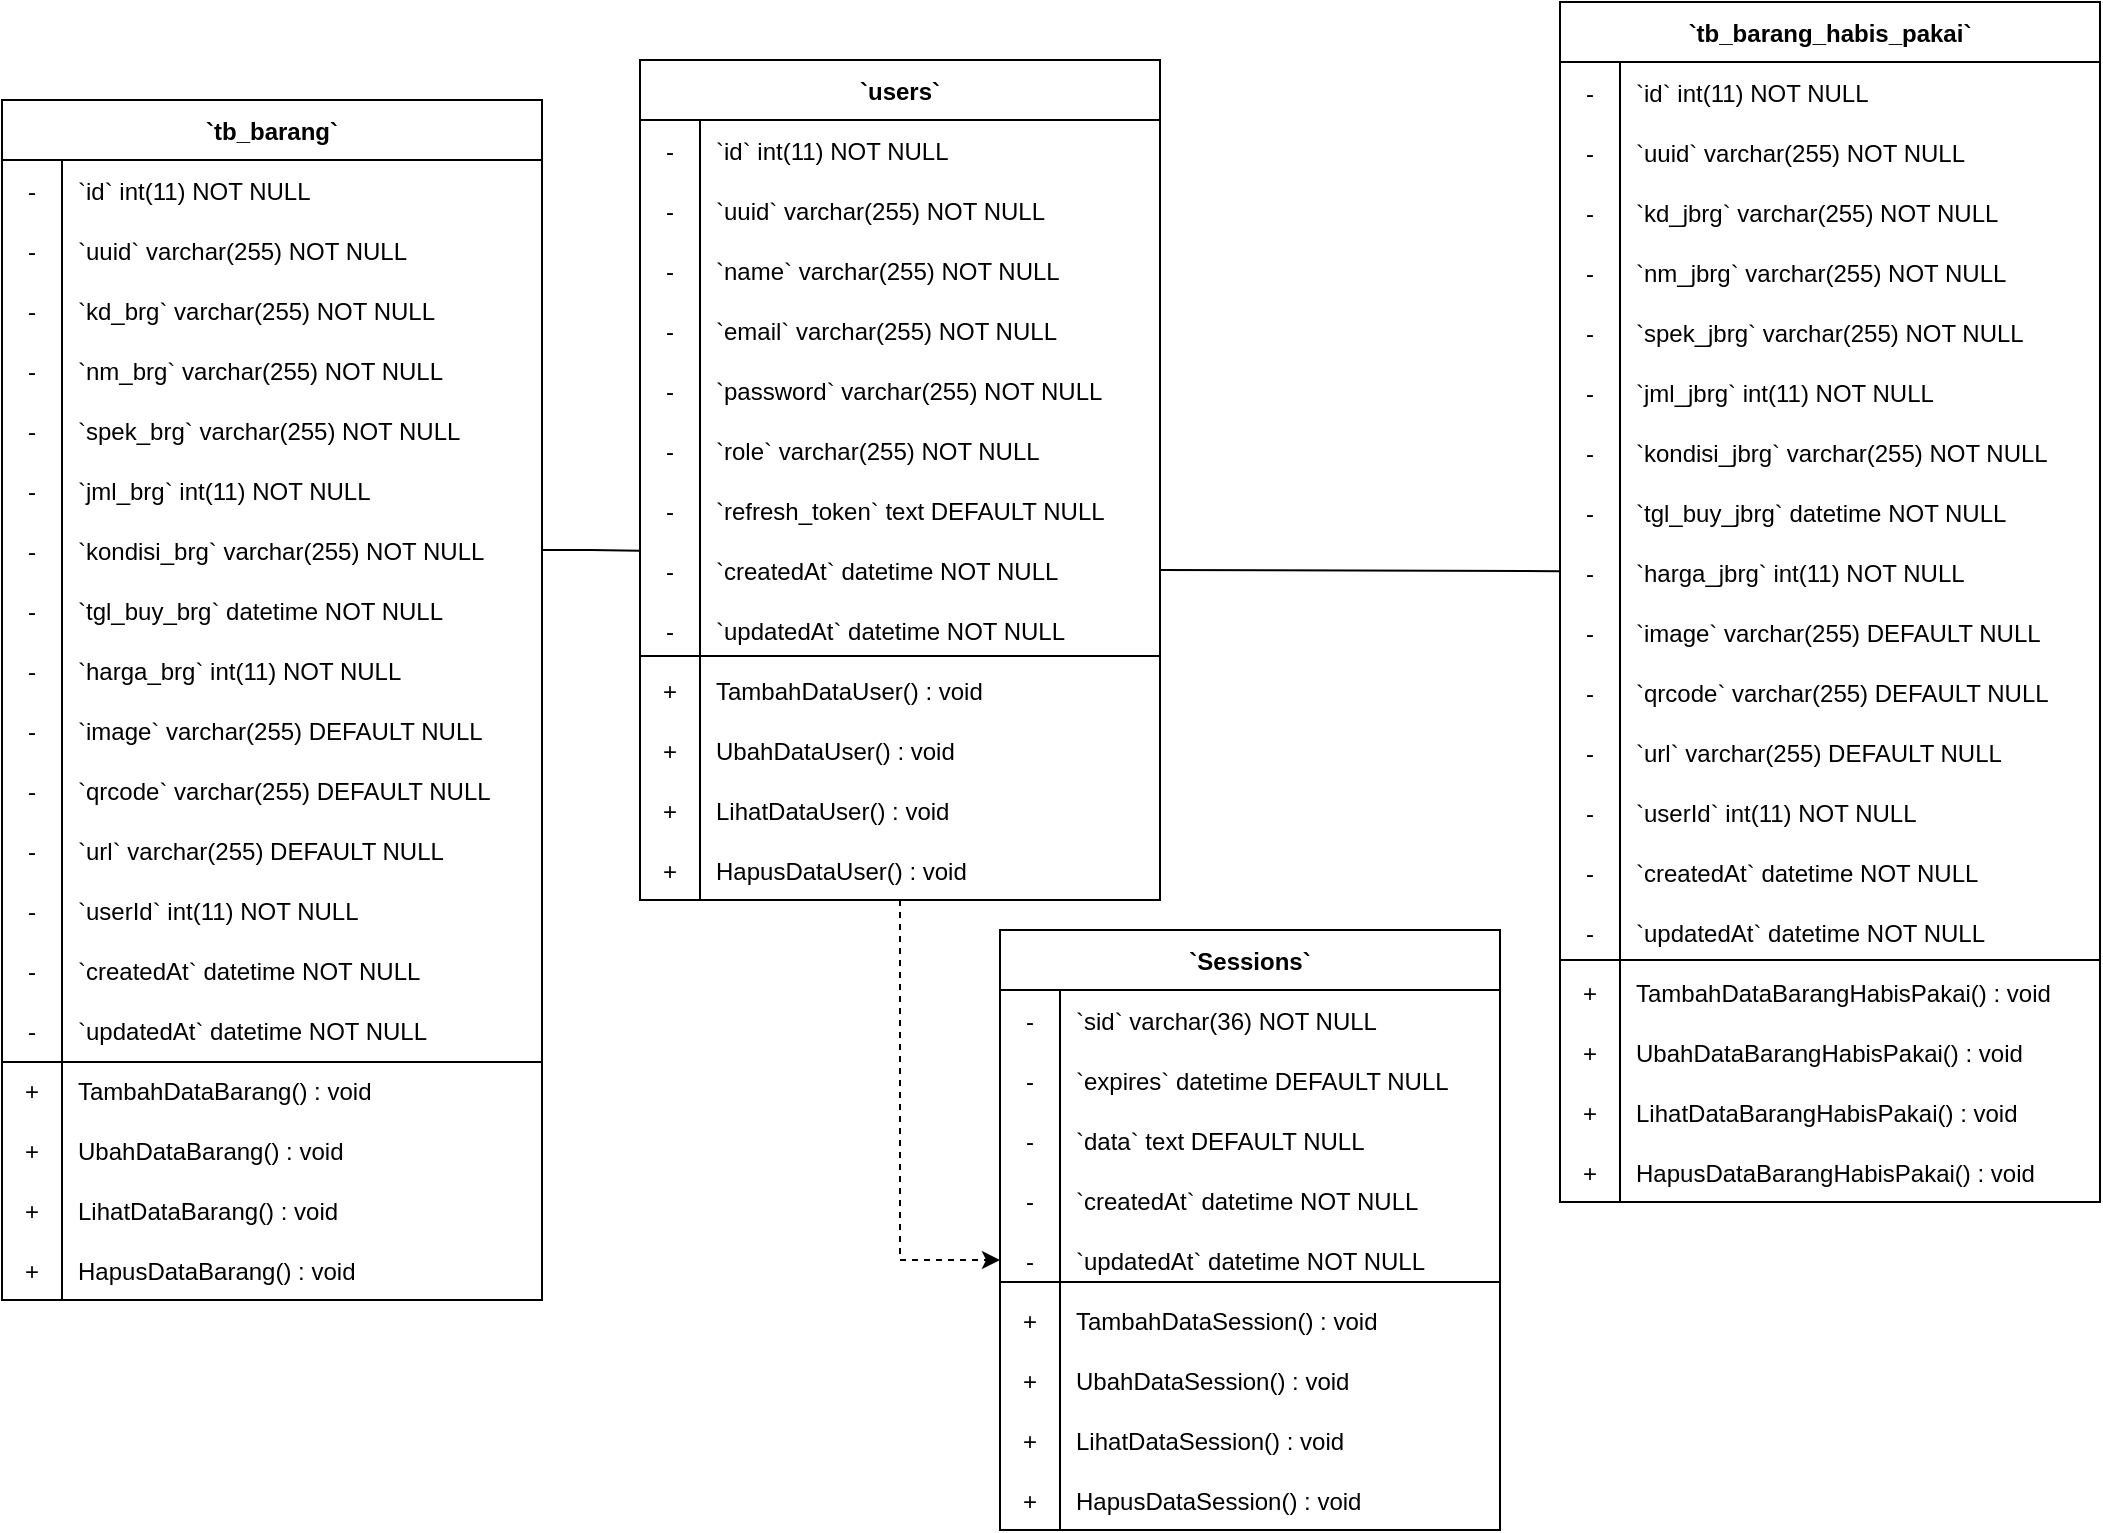 <mxfile version="21.1.4" type="github">
  <diagram id="C5RBs43oDa-KdzZeNtuy" name="Page-1">
    <mxGraphModel dx="3369" dy="1175" grid="1" gridSize="10" guides="1" tooltips="1" connect="1" arrows="1" fold="1" page="1" pageScale="1" pageWidth="1169" pageHeight="827" math="0" shadow="0">
      <root>
        <mxCell id="WIyWlLk6GJQsqaUBKTNV-0" />
        <mxCell id="WIyWlLk6GJQsqaUBKTNV-1" parent="WIyWlLk6GJQsqaUBKTNV-0" />
        <mxCell id="iAjeC_PDW6ecKIwryg7V-99" value="`tb_barang`" style="shape=table;startSize=30;container=1;collapsible=1;childLayout=tableLayout;fixedRows=1;rowLines=0;fontStyle=1;align=center;resizeLast=1;" parent="WIyWlLk6GJQsqaUBKTNV-1" vertex="1">
          <mxGeometry x="-1119" y="80" width="270" height="600" as="geometry" />
        </mxCell>
        <mxCell id="iAjeC_PDW6ecKIwryg7V-100" value="" style="shape=tableRow;horizontal=0;startSize=0;swimlaneHead=0;swimlaneBody=0;fillColor=none;collapsible=0;dropTarget=0;points=[[0,0.5],[1,0.5]];portConstraint=eastwest;strokeColor=inherit;top=0;left=0;right=0;bottom=0;" parent="iAjeC_PDW6ecKIwryg7V-99" vertex="1">
          <mxGeometry y="30" width="270" height="30" as="geometry" />
        </mxCell>
        <mxCell id="iAjeC_PDW6ecKIwryg7V-101" value="-" style="shape=partialRectangle;overflow=hidden;connectable=0;fillColor=none;strokeColor=inherit;top=0;left=0;bottom=0;right=0;" parent="iAjeC_PDW6ecKIwryg7V-100" vertex="1">
          <mxGeometry width="30" height="30" as="geometry">
            <mxRectangle width="30" height="30" as="alternateBounds" />
          </mxGeometry>
        </mxCell>
        <mxCell id="iAjeC_PDW6ecKIwryg7V-102" value="`id` int(11) NOT NULL" style="shape=partialRectangle;overflow=hidden;connectable=0;fillColor=none;align=left;strokeColor=inherit;top=0;left=0;bottom=0;right=0;spacingLeft=6;" parent="iAjeC_PDW6ecKIwryg7V-100" vertex="1">
          <mxGeometry x="30" width="240" height="30" as="geometry">
            <mxRectangle width="240" height="30" as="alternateBounds" />
          </mxGeometry>
        </mxCell>
        <mxCell id="iAjeC_PDW6ecKIwryg7V-103" value="" style="shape=tableRow;horizontal=0;startSize=0;swimlaneHead=0;swimlaneBody=0;fillColor=none;collapsible=0;dropTarget=0;points=[[0,0.5],[1,0.5]];portConstraint=eastwest;strokeColor=inherit;top=0;left=0;right=0;bottom=0;" parent="iAjeC_PDW6ecKIwryg7V-99" vertex="1">
          <mxGeometry y="60" width="270" height="30" as="geometry" />
        </mxCell>
        <mxCell id="iAjeC_PDW6ecKIwryg7V-104" value="-" style="shape=partialRectangle;overflow=hidden;connectable=0;fillColor=none;strokeColor=inherit;top=0;left=0;bottom=0;right=0;" parent="iAjeC_PDW6ecKIwryg7V-103" vertex="1">
          <mxGeometry width="30" height="30" as="geometry">
            <mxRectangle width="30" height="30" as="alternateBounds" />
          </mxGeometry>
        </mxCell>
        <mxCell id="iAjeC_PDW6ecKIwryg7V-105" value="`uuid` varchar(255) NOT NULL" style="shape=partialRectangle;overflow=hidden;connectable=0;fillColor=none;align=left;strokeColor=inherit;top=0;left=0;bottom=0;right=0;spacingLeft=6;" parent="iAjeC_PDW6ecKIwryg7V-103" vertex="1">
          <mxGeometry x="30" width="240" height="30" as="geometry">
            <mxRectangle width="240" height="30" as="alternateBounds" />
          </mxGeometry>
        </mxCell>
        <mxCell id="iAjeC_PDW6ecKIwryg7V-106" value="" style="shape=tableRow;horizontal=0;startSize=0;swimlaneHead=0;swimlaneBody=0;fillColor=none;collapsible=0;dropTarget=0;points=[[0,0.5],[1,0.5]];portConstraint=eastwest;strokeColor=inherit;top=0;left=0;right=0;bottom=0;" parent="iAjeC_PDW6ecKIwryg7V-99" vertex="1">
          <mxGeometry y="90" width="270" height="30" as="geometry" />
        </mxCell>
        <mxCell id="iAjeC_PDW6ecKIwryg7V-107" value="-" style="shape=partialRectangle;overflow=hidden;connectable=0;fillColor=none;strokeColor=inherit;top=0;left=0;bottom=0;right=0;" parent="iAjeC_PDW6ecKIwryg7V-106" vertex="1">
          <mxGeometry width="30" height="30" as="geometry">
            <mxRectangle width="30" height="30" as="alternateBounds" />
          </mxGeometry>
        </mxCell>
        <mxCell id="iAjeC_PDW6ecKIwryg7V-108" value="`kd_brg` varchar(255) NOT NULL" style="shape=partialRectangle;overflow=hidden;connectable=0;fillColor=none;align=left;strokeColor=inherit;top=0;left=0;bottom=0;right=0;spacingLeft=6;" parent="iAjeC_PDW6ecKIwryg7V-106" vertex="1">
          <mxGeometry x="30" width="240" height="30" as="geometry">
            <mxRectangle width="240" height="30" as="alternateBounds" />
          </mxGeometry>
        </mxCell>
        <mxCell id="iAjeC_PDW6ecKIwryg7V-109" value="" style="shape=tableRow;horizontal=0;startSize=0;swimlaneHead=0;swimlaneBody=0;fillColor=none;collapsible=0;dropTarget=0;points=[[0,0.5],[1,0.5]];portConstraint=eastwest;strokeColor=inherit;top=0;left=0;right=0;bottom=0;" parent="iAjeC_PDW6ecKIwryg7V-99" vertex="1">
          <mxGeometry y="120" width="270" height="30" as="geometry" />
        </mxCell>
        <mxCell id="iAjeC_PDW6ecKIwryg7V-110" value="-" style="shape=partialRectangle;overflow=hidden;connectable=0;fillColor=none;strokeColor=inherit;top=0;left=0;bottom=0;right=0;" parent="iAjeC_PDW6ecKIwryg7V-109" vertex="1">
          <mxGeometry width="30" height="30" as="geometry">
            <mxRectangle width="30" height="30" as="alternateBounds" />
          </mxGeometry>
        </mxCell>
        <mxCell id="iAjeC_PDW6ecKIwryg7V-111" value="`nm_brg` varchar(255) NOT NULL" style="shape=partialRectangle;overflow=hidden;connectable=0;fillColor=none;align=left;strokeColor=inherit;top=0;left=0;bottom=0;right=0;spacingLeft=6;" parent="iAjeC_PDW6ecKIwryg7V-109" vertex="1">
          <mxGeometry x="30" width="240" height="30" as="geometry">
            <mxRectangle width="240" height="30" as="alternateBounds" />
          </mxGeometry>
        </mxCell>
        <mxCell id="iAjeC_PDW6ecKIwryg7V-112" value="" style="shape=tableRow;horizontal=0;startSize=0;swimlaneHead=0;swimlaneBody=0;fillColor=none;collapsible=0;dropTarget=0;points=[[0,0.5],[1,0.5]];portConstraint=eastwest;strokeColor=inherit;top=0;left=0;right=0;bottom=0;" parent="iAjeC_PDW6ecKIwryg7V-99" vertex="1">
          <mxGeometry y="150" width="270" height="30" as="geometry" />
        </mxCell>
        <mxCell id="iAjeC_PDW6ecKIwryg7V-113" value="-" style="shape=partialRectangle;overflow=hidden;connectable=0;fillColor=none;strokeColor=inherit;top=0;left=0;bottom=0;right=0;" parent="iAjeC_PDW6ecKIwryg7V-112" vertex="1">
          <mxGeometry width="30" height="30" as="geometry">
            <mxRectangle width="30" height="30" as="alternateBounds" />
          </mxGeometry>
        </mxCell>
        <mxCell id="iAjeC_PDW6ecKIwryg7V-114" value="`spek_brg` varchar(255) NOT NULL" style="shape=partialRectangle;overflow=hidden;connectable=0;fillColor=none;align=left;strokeColor=inherit;top=0;left=0;bottom=0;right=0;spacingLeft=6;" parent="iAjeC_PDW6ecKIwryg7V-112" vertex="1">
          <mxGeometry x="30" width="240" height="30" as="geometry">
            <mxRectangle width="240" height="30" as="alternateBounds" />
          </mxGeometry>
        </mxCell>
        <mxCell id="iAjeC_PDW6ecKIwryg7V-115" value="" style="shape=tableRow;horizontal=0;startSize=0;swimlaneHead=0;swimlaneBody=0;fillColor=none;collapsible=0;dropTarget=0;points=[[0,0.5],[1,0.5]];portConstraint=eastwest;strokeColor=inherit;top=0;left=0;right=0;bottom=0;" parent="iAjeC_PDW6ecKIwryg7V-99" vertex="1">
          <mxGeometry y="180" width="270" height="30" as="geometry" />
        </mxCell>
        <mxCell id="iAjeC_PDW6ecKIwryg7V-116" value="-" style="shape=partialRectangle;overflow=hidden;connectable=0;fillColor=none;strokeColor=inherit;top=0;left=0;bottom=0;right=0;" parent="iAjeC_PDW6ecKIwryg7V-115" vertex="1">
          <mxGeometry width="30" height="30" as="geometry">
            <mxRectangle width="30" height="30" as="alternateBounds" />
          </mxGeometry>
        </mxCell>
        <mxCell id="iAjeC_PDW6ecKIwryg7V-117" value="`jml_brg` int(11) NOT NULL" style="shape=partialRectangle;overflow=hidden;connectable=0;fillColor=none;align=left;strokeColor=inherit;top=0;left=0;bottom=0;right=0;spacingLeft=6;" parent="iAjeC_PDW6ecKIwryg7V-115" vertex="1">
          <mxGeometry x="30" width="240" height="30" as="geometry">
            <mxRectangle width="240" height="30" as="alternateBounds" />
          </mxGeometry>
        </mxCell>
        <mxCell id="iAjeC_PDW6ecKIwryg7V-118" value="" style="shape=tableRow;horizontal=0;startSize=0;swimlaneHead=0;swimlaneBody=0;fillColor=none;collapsible=0;dropTarget=0;points=[[0,0.5],[1,0.5]];portConstraint=eastwest;strokeColor=inherit;top=0;left=0;right=0;bottom=0;" parent="iAjeC_PDW6ecKIwryg7V-99" vertex="1">
          <mxGeometry y="210" width="270" height="30" as="geometry" />
        </mxCell>
        <mxCell id="iAjeC_PDW6ecKIwryg7V-119" value="-" style="shape=partialRectangle;overflow=hidden;connectable=0;fillColor=none;strokeColor=inherit;top=0;left=0;bottom=0;right=0;" parent="iAjeC_PDW6ecKIwryg7V-118" vertex="1">
          <mxGeometry width="30" height="30" as="geometry">
            <mxRectangle width="30" height="30" as="alternateBounds" />
          </mxGeometry>
        </mxCell>
        <mxCell id="iAjeC_PDW6ecKIwryg7V-120" value="`kondisi_brg` varchar(255) NOT NULL" style="shape=partialRectangle;overflow=hidden;connectable=0;fillColor=none;align=left;strokeColor=inherit;top=0;left=0;bottom=0;right=0;spacingLeft=6;" parent="iAjeC_PDW6ecKIwryg7V-118" vertex="1">
          <mxGeometry x="30" width="240" height="30" as="geometry">
            <mxRectangle width="240" height="30" as="alternateBounds" />
          </mxGeometry>
        </mxCell>
        <mxCell id="iAjeC_PDW6ecKIwryg7V-121" value="" style="shape=tableRow;horizontal=0;startSize=0;swimlaneHead=0;swimlaneBody=0;fillColor=none;collapsible=0;dropTarget=0;points=[[0,0.5],[1,0.5]];portConstraint=eastwest;strokeColor=inherit;top=0;left=0;right=0;bottom=0;" parent="iAjeC_PDW6ecKIwryg7V-99" vertex="1">
          <mxGeometry y="240" width="270" height="30" as="geometry" />
        </mxCell>
        <mxCell id="iAjeC_PDW6ecKIwryg7V-122" value="-" style="shape=partialRectangle;overflow=hidden;connectable=0;fillColor=none;strokeColor=inherit;top=0;left=0;bottom=0;right=0;" parent="iAjeC_PDW6ecKIwryg7V-121" vertex="1">
          <mxGeometry width="30" height="30" as="geometry">
            <mxRectangle width="30" height="30" as="alternateBounds" />
          </mxGeometry>
        </mxCell>
        <mxCell id="iAjeC_PDW6ecKIwryg7V-123" value="`tgl_buy_brg` datetime NOT NULL" style="shape=partialRectangle;overflow=hidden;connectable=0;fillColor=none;align=left;strokeColor=inherit;top=0;left=0;bottom=0;right=0;spacingLeft=6;" parent="iAjeC_PDW6ecKIwryg7V-121" vertex="1">
          <mxGeometry x="30" width="240" height="30" as="geometry">
            <mxRectangle width="240" height="30" as="alternateBounds" />
          </mxGeometry>
        </mxCell>
        <mxCell id="iAjeC_PDW6ecKIwryg7V-124" value="" style="shape=tableRow;horizontal=0;startSize=0;swimlaneHead=0;swimlaneBody=0;fillColor=none;collapsible=0;dropTarget=0;points=[[0,0.5],[1,0.5]];portConstraint=eastwest;strokeColor=inherit;top=0;left=0;right=0;bottom=0;" parent="iAjeC_PDW6ecKIwryg7V-99" vertex="1">
          <mxGeometry y="270" width="270" height="30" as="geometry" />
        </mxCell>
        <mxCell id="iAjeC_PDW6ecKIwryg7V-125" value="-" style="shape=partialRectangle;overflow=hidden;connectable=0;fillColor=none;strokeColor=inherit;top=0;left=0;bottom=0;right=0;" parent="iAjeC_PDW6ecKIwryg7V-124" vertex="1">
          <mxGeometry width="30" height="30" as="geometry">
            <mxRectangle width="30" height="30" as="alternateBounds" />
          </mxGeometry>
        </mxCell>
        <mxCell id="iAjeC_PDW6ecKIwryg7V-126" value="`harga_brg` int(11) NOT NULL" style="shape=partialRectangle;overflow=hidden;connectable=0;fillColor=none;align=left;strokeColor=inherit;top=0;left=0;bottom=0;right=0;spacingLeft=6;" parent="iAjeC_PDW6ecKIwryg7V-124" vertex="1">
          <mxGeometry x="30" width="240" height="30" as="geometry">
            <mxRectangle width="240" height="30" as="alternateBounds" />
          </mxGeometry>
        </mxCell>
        <mxCell id="iAjeC_PDW6ecKIwryg7V-127" value="" style="shape=tableRow;horizontal=0;startSize=0;swimlaneHead=0;swimlaneBody=0;fillColor=none;collapsible=0;dropTarget=0;points=[[0,0.5],[1,0.5]];portConstraint=eastwest;strokeColor=inherit;top=0;left=0;right=0;bottom=0;" parent="iAjeC_PDW6ecKIwryg7V-99" vertex="1">
          <mxGeometry y="300" width="270" height="30" as="geometry" />
        </mxCell>
        <mxCell id="iAjeC_PDW6ecKIwryg7V-128" value="-" style="shape=partialRectangle;overflow=hidden;connectable=0;fillColor=none;strokeColor=inherit;top=0;left=0;bottom=0;right=0;" parent="iAjeC_PDW6ecKIwryg7V-127" vertex="1">
          <mxGeometry width="30" height="30" as="geometry">
            <mxRectangle width="30" height="30" as="alternateBounds" />
          </mxGeometry>
        </mxCell>
        <mxCell id="iAjeC_PDW6ecKIwryg7V-129" value="`image` varchar(255) DEFAULT NULL" style="shape=partialRectangle;overflow=hidden;connectable=0;fillColor=none;align=left;strokeColor=inherit;top=0;left=0;bottom=0;right=0;spacingLeft=6;" parent="iAjeC_PDW6ecKIwryg7V-127" vertex="1">
          <mxGeometry x="30" width="240" height="30" as="geometry">
            <mxRectangle width="240" height="30" as="alternateBounds" />
          </mxGeometry>
        </mxCell>
        <mxCell id="Xw51vKkyfq9qmA2-txW7-243" value="" style="shape=tableRow;horizontal=0;startSize=0;swimlaneHead=0;swimlaneBody=0;fillColor=none;collapsible=0;dropTarget=0;points=[[0,0.5],[1,0.5]];portConstraint=eastwest;strokeColor=inherit;top=0;left=0;right=0;bottom=0;" vertex="1" parent="iAjeC_PDW6ecKIwryg7V-99">
          <mxGeometry y="330" width="270" height="30" as="geometry" />
        </mxCell>
        <mxCell id="Xw51vKkyfq9qmA2-txW7-244" value="-" style="shape=partialRectangle;overflow=hidden;connectable=0;fillColor=none;strokeColor=inherit;top=0;left=0;bottom=0;right=0;" vertex="1" parent="Xw51vKkyfq9qmA2-txW7-243">
          <mxGeometry width="30" height="30" as="geometry">
            <mxRectangle width="30" height="30" as="alternateBounds" />
          </mxGeometry>
        </mxCell>
        <mxCell id="Xw51vKkyfq9qmA2-txW7-245" value="`qrcode` varchar(255) DEFAULT NULL" style="shape=partialRectangle;overflow=hidden;connectable=0;fillColor=none;align=left;strokeColor=inherit;top=0;left=0;bottom=0;right=0;spacingLeft=6;" vertex="1" parent="Xw51vKkyfq9qmA2-txW7-243">
          <mxGeometry x="30" width="240" height="30" as="geometry">
            <mxRectangle width="240" height="30" as="alternateBounds" />
          </mxGeometry>
        </mxCell>
        <mxCell id="iAjeC_PDW6ecKIwryg7V-130" value="" style="shape=tableRow;horizontal=0;startSize=0;swimlaneHead=0;swimlaneBody=0;fillColor=none;collapsible=0;dropTarget=0;points=[[0,0.5],[1,0.5]];portConstraint=eastwest;strokeColor=inherit;top=0;left=0;right=0;bottom=0;" parent="iAjeC_PDW6ecKIwryg7V-99" vertex="1">
          <mxGeometry y="360" width="270" height="30" as="geometry" />
        </mxCell>
        <mxCell id="iAjeC_PDW6ecKIwryg7V-131" value="-" style="shape=partialRectangle;overflow=hidden;connectable=0;fillColor=none;strokeColor=inherit;top=0;left=0;bottom=0;right=0;" parent="iAjeC_PDW6ecKIwryg7V-130" vertex="1">
          <mxGeometry width="30" height="30" as="geometry">
            <mxRectangle width="30" height="30" as="alternateBounds" />
          </mxGeometry>
        </mxCell>
        <mxCell id="iAjeC_PDW6ecKIwryg7V-132" value="`url` varchar(255) DEFAULT NULL" style="shape=partialRectangle;overflow=hidden;connectable=0;fillColor=none;align=left;strokeColor=inherit;top=0;left=0;bottom=0;right=0;spacingLeft=6;" parent="iAjeC_PDW6ecKIwryg7V-130" vertex="1">
          <mxGeometry x="30" width="240" height="30" as="geometry">
            <mxRectangle width="240" height="30" as="alternateBounds" />
          </mxGeometry>
        </mxCell>
        <mxCell id="iAjeC_PDW6ecKIwryg7V-133" value="" style="shape=tableRow;horizontal=0;startSize=0;swimlaneHead=0;swimlaneBody=0;fillColor=none;collapsible=0;dropTarget=0;points=[[0,0.5],[1,0.5]];portConstraint=eastwest;strokeColor=inherit;top=0;left=0;right=0;bottom=0;" parent="iAjeC_PDW6ecKIwryg7V-99" vertex="1">
          <mxGeometry y="390" width="270" height="30" as="geometry" />
        </mxCell>
        <mxCell id="iAjeC_PDW6ecKIwryg7V-134" value="-" style="shape=partialRectangle;overflow=hidden;connectable=0;fillColor=none;strokeColor=inherit;top=0;left=0;bottom=0;right=0;" parent="iAjeC_PDW6ecKIwryg7V-133" vertex="1">
          <mxGeometry width="30" height="30" as="geometry">
            <mxRectangle width="30" height="30" as="alternateBounds" />
          </mxGeometry>
        </mxCell>
        <mxCell id="iAjeC_PDW6ecKIwryg7V-135" value="`userId` int(11) NOT NULL" style="shape=partialRectangle;overflow=hidden;connectable=0;fillColor=none;align=left;strokeColor=inherit;top=0;left=0;bottom=0;right=0;spacingLeft=6;" parent="iAjeC_PDW6ecKIwryg7V-133" vertex="1">
          <mxGeometry x="30" width="240" height="30" as="geometry">
            <mxRectangle width="240" height="30" as="alternateBounds" />
          </mxGeometry>
        </mxCell>
        <mxCell id="iAjeC_PDW6ecKIwryg7V-136" value="" style="shape=tableRow;horizontal=0;startSize=0;swimlaneHead=0;swimlaneBody=0;fillColor=none;collapsible=0;dropTarget=0;points=[[0,0.5],[1,0.5]];portConstraint=eastwest;strokeColor=inherit;top=0;left=0;right=0;bottom=0;" parent="iAjeC_PDW6ecKIwryg7V-99" vertex="1">
          <mxGeometry y="420" width="270" height="30" as="geometry" />
        </mxCell>
        <mxCell id="iAjeC_PDW6ecKIwryg7V-137" value="-" style="shape=partialRectangle;overflow=hidden;connectable=0;fillColor=none;strokeColor=inherit;top=0;left=0;bottom=0;right=0;" parent="iAjeC_PDW6ecKIwryg7V-136" vertex="1">
          <mxGeometry width="30" height="30" as="geometry">
            <mxRectangle width="30" height="30" as="alternateBounds" />
          </mxGeometry>
        </mxCell>
        <mxCell id="iAjeC_PDW6ecKIwryg7V-138" value="`createdAt` datetime NOT NULL" style="shape=partialRectangle;overflow=hidden;connectable=0;fillColor=none;align=left;strokeColor=inherit;top=0;left=0;bottom=0;right=0;spacingLeft=6;" parent="iAjeC_PDW6ecKIwryg7V-136" vertex="1">
          <mxGeometry x="30" width="240" height="30" as="geometry">
            <mxRectangle width="240" height="30" as="alternateBounds" />
          </mxGeometry>
        </mxCell>
        <mxCell id="iAjeC_PDW6ecKIwryg7V-139" value="" style="shape=tableRow;horizontal=0;startSize=0;swimlaneHead=0;swimlaneBody=0;fillColor=none;collapsible=0;dropTarget=0;points=[[0,0.5],[1,0.5]];portConstraint=eastwest;strokeColor=inherit;top=0;left=0;right=0;bottom=0;" parent="iAjeC_PDW6ecKIwryg7V-99" vertex="1">
          <mxGeometry y="450" width="270" height="30" as="geometry" />
        </mxCell>
        <mxCell id="iAjeC_PDW6ecKIwryg7V-140" value="-" style="shape=partialRectangle;overflow=hidden;connectable=0;fillColor=none;strokeColor=inherit;top=0;left=0;bottom=0;right=0;" parent="iAjeC_PDW6ecKIwryg7V-139" vertex="1">
          <mxGeometry width="30" height="30" as="geometry">
            <mxRectangle width="30" height="30" as="alternateBounds" />
          </mxGeometry>
        </mxCell>
        <mxCell id="iAjeC_PDW6ecKIwryg7V-141" value="`updatedAt` datetime NOT NULL" style="shape=partialRectangle;overflow=hidden;connectable=0;fillColor=none;align=left;strokeColor=inherit;top=0;left=0;bottom=0;right=0;spacingLeft=6;" parent="iAjeC_PDW6ecKIwryg7V-139" vertex="1">
          <mxGeometry x="30" width="240" height="30" as="geometry">
            <mxRectangle width="240" height="30" as="alternateBounds" />
          </mxGeometry>
        </mxCell>
        <mxCell id="Xw51vKkyfq9qmA2-txW7-216" value="" style="shape=tableRow;horizontal=0;startSize=0;swimlaneHead=0;swimlaneBody=0;fillColor=none;collapsible=0;dropTarget=0;points=[[0,0.5],[1,0.5]];portConstraint=eastwest;strokeColor=inherit;top=0;left=0;right=0;bottom=0;" vertex="1" parent="iAjeC_PDW6ecKIwryg7V-99">
          <mxGeometry y="480" width="270" height="30" as="geometry" />
        </mxCell>
        <mxCell id="Xw51vKkyfq9qmA2-txW7-217" value="+" style="shape=partialRectangle;overflow=hidden;connectable=0;fillColor=none;strokeColor=inherit;top=0;left=0;bottom=0;right=0;" vertex="1" parent="Xw51vKkyfq9qmA2-txW7-216">
          <mxGeometry width="30" height="30" as="geometry">
            <mxRectangle width="30" height="30" as="alternateBounds" />
          </mxGeometry>
        </mxCell>
        <mxCell id="Xw51vKkyfq9qmA2-txW7-218" value="TambahDataBarang() : void" style="shape=partialRectangle;overflow=hidden;connectable=0;fillColor=none;align=left;strokeColor=inherit;top=0;left=0;bottom=0;right=0;spacingLeft=6;" vertex="1" parent="Xw51vKkyfq9qmA2-txW7-216">
          <mxGeometry x="30" width="240" height="30" as="geometry">
            <mxRectangle width="240" height="30" as="alternateBounds" />
          </mxGeometry>
        </mxCell>
        <mxCell id="Xw51vKkyfq9qmA2-txW7-219" value="" style="shape=tableRow;horizontal=0;startSize=0;swimlaneHead=0;swimlaneBody=0;fillColor=none;collapsible=0;dropTarget=0;points=[[0,0.5],[1,0.5]];portConstraint=eastwest;strokeColor=inherit;top=0;left=0;right=0;bottom=0;" vertex="1" parent="iAjeC_PDW6ecKIwryg7V-99">
          <mxGeometry y="510" width="270" height="30" as="geometry" />
        </mxCell>
        <mxCell id="Xw51vKkyfq9qmA2-txW7-220" value="+" style="shape=partialRectangle;overflow=hidden;connectable=0;fillColor=none;strokeColor=inherit;top=0;left=0;bottom=0;right=0;" vertex="1" parent="Xw51vKkyfq9qmA2-txW7-219">
          <mxGeometry width="30" height="30" as="geometry">
            <mxRectangle width="30" height="30" as="alternateBounds" />
          </mxGeometry>
        </mxCell>
        <mxCell id="Xw51vKkyfq9qmA2-txW7-221" value="UbahDataBarang() : void" style="shape=partialRectangle;overflow=hidden;connectable=0;fillColor=none;align=left;strokeColor=inherit;top=0;left=0;bottom=0;right=0;spacingLeft=6;" vertex="1" parent="Xw51vKkyfq9qmA2-txW7-219">
          <mxGeometry x="30" width="240" height="30" as="geometry">
            <mxRectangle width="240" height="30" as="alternateBounds" />
          </mxGeometry>
        </mxCell>
        <mxCell id="Xw51vKkyfq9qmA2-txW7-222" value="" style="shape=tableRow;horizontal=0;startSize=0;swimlaneHead=0;swimlaneBody=0;fillColor=none;collapsible=0;dropTarget=0;points=[[0,0.5],[1,0.5]];portConstraint=eastwest;strokeColor=inherit;top=0;left=0;right=0;bottom=0;" vertex="1" parent="iAjeC_PDW6ecKIwryg7V-99">
          <mxGeometry y="540" width="270" height="30" as="geometry" />
        </mxCell>
        <mxCell id="Xw51vKkyfq9qmA2-txW7-223" value="+" style="shape=partialRectangle;overflow=hidden;connectable=0;fillColor=none;strokeColor=inherit;top=0;left=0;bottom=0;right=0;" vertex="1" parent="Xw51vKkyfq9qmA2-txW7-222">
          <mxGeometry width="30" height="30" as="geometry">
            <mxRectangle width="30" height="30" as="alternateBounds" />
          </mxGeometry>
        </mxCell>
        <mxCell id="Xw51vKkyfq9qmA2-txW7-224" value="LihatDataBarang() : void" style="shape=partialRectangle;overflow=hidden;connectable=0;fillColor=none;align=left;strokeColor=inherit;top=0;left=0;bottom=0;right=0;spacingLeft=6;" vertex="1" parent="Xw51vKkyfq9qmA2-txW7-222">
          <mxGeometry x="30" width="240" height="30" as="geometry">
            <mxRectangle width="240" height="30" as="alternateBounds" />
          </mxGeometry>
        </mxCell>
        <mxCell id="Xw51vKkyfq9qmA2-txW7-225" value="" style="shape=tableRow;horizontal=0;startSize=0;swimlaneHead=0;swimlaneBody=0;fillColor=none;collapsible=0;dropTarget=0;points=[[0,0.5],[1,0.5]];portConstraint=eastwest;strokeColor=inherit;top=0;left=0;right=0;bottom=0;" vertex="1" parent="iAjeC_PDW6ecKIwryg7V-99">
          <mxGeometry y="570" width="270" height="30" as="geometry" />
        </mxCell>
        <mxCell id="Xw51vKkyfq9qmA2-txW7-226" value="+" style="shape=partialRectangle;overflow=hidden;connectable=0;fillColor=none;strokeColor=inherit;top=0;left=0;bottom=0;right=0;" vertex="1" parent="Xw51vKkyfq9qmA2-txW7-225">
          <mxGeometry width="30" height="30" as="geometry">
            <mxRectangle width="30" height="30" as="alternateBounds" />
          </mxGeometry>
        </mxCell>
        <mxCell id="Xw51vKkyfq9qmA2-txW7-227" value="HapusDataBarang() : void" style="shape=partialRectangle;overflow=hidden;connectable=0;fillColor=none;align=left;strokeColor=inherit;top=0;left=0;bottom=0;right=0;spacingLeft=6;" vertex="1" parent="Xw51vKkyfq9qmA2-txW7-225">
          <mxGeometry x="30" width="240" height="30" as="geometry">
            <mxRectangle width="240" height="30" as="alternateBounds" />
          </mxGeometry>
        </mxCell>
        <mxCell id="Xw51vKkyfq9qmA2-txW7-263" style="edgeStyle=orthogonalEdgeStyle;rounded=0;orthogonalLoop=1;jettySize=auto;html=1;entryX=0;entryY=0.5;entryDx=0;entryDy=0;dashed=1;" edge="1" parent="WIyWlLk6GJQsqaUBKTNV-1" source="iAjeC_PDW6ecKIwryg7V-185" target="iAjeC_PDW6ecKIwryg7V-96">
          <mxGeometry relative="1" as="geometry" />
        </mxCell>
        <mxCell id="iAjeC_PDW6ecKIwryg7V-185" value="`users`" style="shape=table;startSize=30;container=1;collapsible=1;childLayout=tableLayout;fixedRows=1;rowLines=0;fontStyle=1;align=center;resizeLast=1;" parent="WIyWlLk6GJQsqaUBKTNV-1" vertex="1">
          <mxGeometry x="-800" y="60" width="260" height="420" as="geometry" />
        </mxCell>
        <mxCell id="iAjeC_PDW6ecKIwryg7V-186" value="" style="shape=tableRow;horizontal=0;startSize=0;swimlaneHead=0;swimlaneBody=0;fillColor=none;collapsible=0;dropTarget=0;points=[[0,0.5],[1,0.5]];portConstraint=eastwest;strokeColor=inherit;top=0;left=0;right=0;bottom=0;" parent="iAjeC_PDW6ecKIwryg7V-185" vertex="1">
          <mxGeometry y="30" width="260" height="30" as="geometry" />
        </mxCell>
        <mxCell id="iAjeC_PDW6ecKIwryg7V-187" value="-" style="shape=partialRectangle;overflow=hidden;connectable=0;fillColor=none;strokeColor=inherit;top=0;left=0;bottom=0;right=0;" parent="iAjeC_PDW6ecKIwryg7V-186" vertex="1">
          <mxGeometry width="30" height="30" as="geometry">
            <mxRectangle width="30" height="30" as="alternateBounds" />
          </mxGeometry>
        </mxCell>
        <mxCell id="iAjeC_PDW6ecKIwryg7V-188" value="`id` int(11) NOT NULL" style="shape=partialRectangle;overflow=hidden;connectable=0;fillColor=none;align=left;strokeColor=inherit;top=0;left=0;bottom=0;right=0;spacingLeft=6;" parent="iAjeC_PDW6ecKIwryg7V-186" vertex="1">
          <mxGeometry x="30" width="230" height="30" as="geometry">
            <mxRectangle width="230" height="30" as="alternateBounds" />
          </mxGeometry>
        </mxCell>
        <mxCell id="iAjeC_PDW6ecKIwryg7V-189" value="" style="shape=tableRow;horizontal=0;startSize=0;swimlaneHead=0;swimlaneBody=0;fillColor=none;collapsible=0;dropTarget=0;points=[[0,0.5],[1,0.5]];portConstraint=eastwest;strokeColor=inherit;top=0;left=0;right=0;bottom=0;" parent="iAjeC_PDW6ecKIwryg7V-185" vertex="1">
          <mxGeometry y="60" width="260" height="30" as="geometry" />
        </mxCell>
        <mxCell id="iAjeC_PDW6ecKIwryg7V-190" value="-" style="shape=partialRectangle;overflow=hidden;connectable=0;fillColor=none;strokeColor=inherit;top=0;left=0;bottom=0;right=0;" parent="iAjeC_PDW6ecKIwryg7V-189" vertex="1">
          <mxGeometry width="30" height="30" as="geometry">
            <mxRectangle width="30" height="30" as="alternateBounds" />
          </mxGeometry>
        </mxCell>
        <mxCell id="iAjeC_PDW6ecKIwryg7V-191" value="`uuid` varchar(255) NOT NULL" style="shape=partialRectangle;overflow=hidden;connectable=0;fillColor=none;align=left;strokeColor=inherit;top=0;left=0;bottom=0;right=0;spacingLeft=6;" parent="iAjeC_PDW6ecKIwryg7V-189" vertex="1">
          <mxGeometry x="30" width="230" height="30" as="geometry">
            <mxRectangle width="230" height="30" as="alternateBounds" />
          </mxGeometry>
        </mxCell>
        <mxCell id="iAjeC_PDW6ecKIwryg7V-192" value="" style="shape=tableRow;horizontal=0;startSize=0;swimlaneHead=0;swimlaneBody=0;fillColor=none;collapsible=0;dropTarget=0;points=[[0,0.5],[1,0.5]];portConstraint=eastwest;strokeColor=inherit;top=0;left=0;right=0;bottom=0;" parent="iAjeC_PDW6ecKIwryg7V-185" vertex="1">
          <mxGeometry y="90" width="260" height="30" as="geometry" />
        </mxCell>
        <mxCell id="iAjeC_PDW6ecKIwryg7V-193" value="-" style="shape=partialRectangle;overflow=hidden;connectable=0;fillColor=none;strokeColor=inherit;top=0;left=0;bottom=0;right=0;" parent="iAjeC_PDW6ecKIwryg7V-192" vertex="1">
          <mxGeometry width="30" height="30" as="geometry">
            <mxRectangle width="30" height="30" as="alternateBounds" />
          </mxGeometry>
        </mxCell>
        <mxCell id="iAjeC_PDW6ecKIwryg7V-194" value="`name` varchar(255) NOT NULL" style="shape=partialRectangle;overflow=hidden;connectable=0;fillColor=none;align=left;strokeColor=inherit;top=0;left=0;bottom=0;right=0;spacingLeft=6;" parent="iAjeC_PDW6ecKIwryg7V-192" vertex="1">
          <mxGeometry x="30" width="230" height="30" as="geometry">
            <mxRectangle width="230" height="30" as="alternateBounds" />
          </mxGeometry>
        </mxCell>
        <mxCell id="iAjeC_PDW6ecKIwryg7V-195" value="" style="shape=tableRow;horizontal=0;startSize=0;swimlaneHead=0;swimlaneBody=0;fillColor=none;collapsible=0;dropTarget=0;points=[[0,0.5],[1,0.5]];portConstraint=eastwest;strokeColor=inherit;top=0;left=0;right=0;bottom=0;" parent="iAjeC_PDW6ecKIwryg7V-185" vertex="1">
          <mxGeometry y="120" width="260" height="30" as="geometry" />
        </mxCell>
        <mxCell id="iAjeC_PDW6ecKIwryg7V-196" value="-" style="shape=partialRectangle;overflow=hidden;connectable=0;fillColor=none;strokeColor=inherit;top=0;left=0;bottom=0;right=0;" parent="iAjeC_PDW6ecKIwryg7V-195" vertex="1">
          <mxGeometry width="30" height="30" as="geometry">
            <mxRectangle width="30" height="30" as="alternateBounds" />
          </mxGeometry>
        </mxCell>
        <mxCell id="iAjeC_PDW6ecKIwryg7V-197" value="`email` varchar(255) NOT NULL" style="shape=partialRectangle;overflow=hidden;connectable=0;fillColor=none;align=left;strokeColor=inherit;top=0;left=0;bottom=0;right=0;spacingLeft=6;" parent="iAjeC_PDW6ecKIwryg7V-195" vertex="1">
          <mxGeometry x="30" width="230" height="30" as="geometry">
            <mxRectangle width="230" height="30" as="alternateBounds" />
          </mxGeometry>
        </mxCell>
        <mxCell id="iAjeC_PDW6ecKIwryg7V-198" value="" style="shape=tableRow;horizontal=0;startSize=0;swimlaneHead=0;swimlaneBody=0;fillColor=none;collapsible=0;dropTarget=0;points=[[0,0.5],[1,0.5]];portConstraint=eastwest;strokeColor=inherit;top=0;left=0;right=0;bottom=0;" parent="iAjeC_PDW6ecKIwryg7V-185" vertex="1">
          <mxGeometry y="150" width="260" height="30" as="geometry" />
        </mxCell>
        <mxCell id="iAjeC_PDW6ecKIwryg7V-199" value="-" style="shape=partialRectangle;overflow=hidden;connectable=0;fillColor=none;strokeColor=inherit;top=0;left=0;bottom=0;right=0;" parent="iAjeC_PDW6ecKIwryg7V-198" vertex="1">
          <mxGeometry width="30" height="30" as="geometry">
            <mxRectangle width="30" height="30" as="alternateBounds" />
          </mxGeometry>
        </mxCell>
        <mxCell id="iAjeC_PDW6ecKIwryg7V-200" value="`password` varchar(255) NOT NULL" style="shape=partialRectangle;overflow=hidden;connectable=0;fillColor=none;align=left;strokeColor=inherit;top=0;left=0;bottom=0;right=0;spacingLeft=6;" parent="iAjeC_PDW6ecKIwryg7V-198" vertex="1">
          <mxGeometry x="30" width="230" height="30" as="geometry">
            <mxRectangle width="230" height="30" as="alternateBounds" />
          </mxGeometry>
        </mxCell>
        <mxCell id="iAjeC_PDW6ecKIwryg7V-201" value="" style="shape=tableRow;horizontal=0;startSize=0;swimlaneHead=0;swimlaneBody=0;fillColor=none;collapsible=0;dropTarget=0;points=[[0,0.5],[1,0.5]];portConstraint=eastwest;strokeColor=inherit;top=0;left=0;right=0;bottom=0;" parent="iAjeC_PDW6ecKIwryg7V-185" vertex="1">
          <mxGeometry y="180" width="260" height="30" as="geometry" />
        </mxCell>
        <mxCell id="iAjeC_PDW6ecKIwryg7V-202" value="-" style="shape=partialRectangle;overflow=hidden;connectable=0;fillColor=none;strokeColor=inherit;top=0;left=0;bottom=0;right=0;" parent="iAjeC_PDW6ecKIwryg7V-201" vertex="1">
          <mxGeometry width="30" height="30" as="geometry">
            <mxRectangle width="30" height="30" as="alternateBounds" />
          </mxGeometry>
        </mxCell>
        <mxCell id="iAjeC_PDW6ecKIwryg7V-203" value="`role` varchar(255) NOT NULL" style="shape=partialRectangle;overflow=hidden;connectable=0;fillColor=none;align=left;strokeColor=inherit;top=0;left=0;bottom=0;right=0;spacingLeft=6;" parent="iAjeC_PDW6ecKIwryg7V-201" vertex="1">
          <mxGeometry x="30" width="230" height="30" as="geometry">
            <mxRectangle width="230" height="30" as="alternateBounds" />
          </mxGeometry>
        </mxCell>
        <mxCell id="iAjeC_PDW6ecKIwryg7V-204" value="" style="shape=tableRow;horizontal=0;startSize=0;swimlaneHead=0;swimlaneBody=0;fillColor=none;collapsible=0;dropTarget=0;points=[[0,0.5],[1,0.5]];portConstraint=eastwest;strokeColor=inherit;top=0;left=0;right=0;bottom=0;" parent="iAjeC_PDW6ecKIwryg7V-185" vertex="1">
          <mxGeometry y="210" width="260" height="30" as="geometry" />
        </mxCell>
        <mxCell id="iAjeC_PDW6ecKIwryg7V-205" value="-" style="shape=partialRectangle;overflow=hidden;connectable=0;fillColor=none;strokeColor=inherit;top=0;left=0;bottom=0;right=0;" parent="iAjeC_PDW6ecKIwryg7V-204" vertex="1">
          <mxGeometry width="30" height="30" as="geometry">
            <mxRectangle width="30" height="30" as="alternateBounds" />
          </mxGeometry>
        </mxCell>
        <mxCell id="iAjeC_PDW6ecKIwryg7V-206" value="`refresh_token` text DEFAULT NULL" style="shape=partialRectangle;overflow=hidden;connectable=0;fillColor=none;align=left;strokeColor=inherit;top=0;left=0;bottom=0;right=0;spacingLeft=6;" parent="iAjeC_PDW6ecKIwryg7V-204" vertex="1">
          <mxGeometry x="30" width="230" height="30" as="geometry">
            <mxRectangle width="230" height="30" as="alternateBounds" />
          </mxGeometry>
        </mxCell>
        <mxCell id="iAjeC_PDW6ecKIwryg7V-207" value="" style="shape=tableRow;horizontal=0;startSize=0;swimlaneHead=0;swimlaneBody=0;fillColor=none;collapsible=0;dropTarget=0;points=[[0,0.5],[1,0.5]];portConstraint=eastwest;strokeColor=inherit;top=0;left=0;right=0;bottom=0;" parent="iAjeC_PDW6ecKIwryg7V-185" vertex="1">
          <mxGeometry y="240" width="260" height="30" as="geometry" />
        </mxCell>
        <mxCell id="iAjeC_PDW6ecKIwryg7V-208" value="-" style="shape=partialRectangle;overflow=hidden;connectable=0;fillColor=none;strokeColor=inherit;top=0;left=0;bottom=0;right=0;" parent="iAjeC_PDW6ecKIwryg7V-207" vertex="1">
          <mxGeometry width="30" height="30" as="geometry">
            <mxRectangle width="30" height="30" as="alternateBounds" />
          </mxGeometry>
        </mxCell>
        <mxCell id="iAjeC_PDW6ecKIwryg7V-209" value="`createdAt` datetime NOT NULL" style="shape=partialRectangle;overflow=hidden;connectable=0;fillColor=none;align=left;strokeColor=inherit;top=0;left=0;bottom=0;right=0;spacingLeft=6;" parent="iAjeC_PDW6ecKIwryg7V-207" vertex="1">
          <mxGeometry x="30" width="230" height="30" as="geometry">
            <mxRectangle width="230" height="30" as="alternateBounds" />
          </mxGeometry>
        </mxCell>
        <mxCell id="iAjeC_PDW6ecKIwryg7V-210" value="" style="shape=tableRow;horizontal=0;startSize=0;swimlaneHead=0;swimlaneBody=0;fillColor=none;collapsible=0;dropTarget=0;points=[[0,0.5],[1,0.5]];portConstraint=eastwest;strokeColor=inherit;top=0;left=0;right=0;bottom=0;" parent="iAjeC_PDW6ecKIwryg7V-185" vertex="1">
          <mxGeometry y="270" width="260" height="30" as="geometry" />
        </mxCell>
        <mxCell id="iAjeC_PDW6ecKIwryg7V-211" value="-" style="shape=partialRectangle;overflow=hidden;connectable=0;fillColor=none;strokeColor=inherit;top=0;left=0;bottom=0;right=0;" parent="iAjeC_PDW6ecKIwryg7V-210" vertex="1">
          <mxGeometry width="30" height="30" as="geometry">
            <mxRectangle width="30" height="30" as="alternateBounds" />
          </mxGeometry>
        </mxCell>
        <mxCell id="iAjeC_PDW6ecKIwryg7V-212" value="`updatedAt` datetime NOT NULL" style="shape=partialRectangle;overflow=hidden;connectable=0;fillColor=none;align=left;strokeColor=inherit;top=0;left=0;bottom=0;right=0;spacingLeft=6;" parent="iAjeC_PDW6ecKIwryg7V-210" vertex="1">
          <mxGeometry x="30" width="230" height="30" as="geometry">
            <mxRectangle width="230" height="30" as="alternateBounds" />
          </mxGeometry>
        </mxCell>
        <mxCell id="Xw51vKkyfq9qmA2-txW7-229" value="" style="shape=tableRow;horizontal=0;startSize=0;swimlaneHead=0;swimlaneBody=0;fillColor=none;collapsible=0;dropTarget=0;points=[[0,0.5],[1,0.5]];portConstraint=eastwest;strokeColor=inherit;top=0;left=0;right=0;bottom=0;" vertex="1" parent="iAjeC_PDW6ecKIwryg7V-185">
          <mxGeometry y="300" width="260" height="30" as="geometry" />
        </mxCell>
        <mxCell id="Xw51vKkyfq9qmA2-txW7-230" value="+" style="shape=partialRectangle;overflow=hidden;connectable=0;fillColor=none;strokeColor=inherit;top=0;left=0;bottom=0;right=0;" vertex="1" parent="Xw51vKkyfq9qmA2-txW7-229">
          <mxGeometry width="30" height="30" as="geometry">
            <mxRectangle width="30" height="30" as="alternateBounds" />
          </mxGeometry>
        </mxCell>
        <mxCell id="Xw51vKkyfq9qmA2-txW7-231" value="TambahDataUser() : void" style="shape=partialRectangle;overflow=hidden;connectable=0;fillColor=none;align=left;strokeColor=inherit;top=0;left=0;bottom=0;right=0;spacingLeft=6;" vertex="1" parent="Xw51vKkyfq9qmA2-txW7-229">
          <mxGeometry x="30" width="230" height="30" as="geometry">
            <mxRectangle width="230" height="30" as="alternateBounds" />
          </mxGeometry>
        </mxCell>
        <mxCell id="Xw51vKkyfq9qmA2-txW7-232" value="" style="shape=tableRow;horizontal=0;startSize=0;swimlaneHead=0;swimlaneBody=0;fillColor=none;collapsible=0;dropTarget=0;points=[[0,0.5],[1,0.5]];portConstraint=eastwest;strokeColor=inherit;top=0;left=0;right=0;bottom=0;" vertex="1" parent="iAjeC_PDW6ecKIwryg7V-185">
          <mxGeometry y="330" width="260" height="30" as="geometry" />
        </mxCell>
        <mxCell id="Xw51vKkyfq9qmA2-txW7-233" value="+" style="shape=partialRectangle;overflow=hidden;connectable=0;fillColor=none;strokeColor=inherit;top=0;left=0;bottom=0;right=0;" vertex="1" parent="Xw51vKkyfq9qmA2-txW7-232">
          <mxGeometry width="30" height="30" as="geometry">
            <mxRectangle width="30" height="30" as="alternateBounds" />
          </mxGeometry>
        </mxCell>
        <mxCell id="Xw51vKkyfq9qmA2-txW7-234" value="UbahDataUser() : void" style="shape=partialRectangle;overflow=hidden;connectable=0;fillColor=none;align=left;strokeColor=inherit;top=0;left=0;bottom=0;right=0;spacingLeft=6;" vertex="1" parent="Xw51vKkyfq9qmA2-txW7-232">
          <mxGeometry x="30" width="230" height="30" as="geometry">
            <mxRectangle width="230" height="30" as="alternateBounds" />
          </mxGeometry>
        </mxCell>
        <mxCell id="Xw51vKkyfq9qmA2-txW7-235" value="" style="shape=tableRow;horizontal=0;startSize=0;swimlaneHead=0;swimlaneBody=0;fillColor=none;collapsible=0;dropTarget=0;points=[[0,0.5],[1,0.5]];portConstraint=eastwest;strokeColor=inherit;top=0;left=0;right=0;bottom=0;" vertex="1" parent="iAjeC_PDW6ecKIwryg7V-185">
          <mxGeometry y="360" width="260" height="30" as="geometry" />
        </mxCell>
        <mxCell id="Xw51vKkyfq9qmA2-txW7-236" value="+" style="shape=partialRectangle;overflow=hidden;connectable=0;fillColor=none;strokeColor=inherit;top=0;left=0;bottom=0;right=0;" vertex="1" parent="Xw51vKkyfq9qmA2-txW7-235">
          <mxGeometry width="30" height="30" as="geometry">
            <mxRectangle width="30" height="30" as="alternateBounds" />
          </mxGeometry>
        </mxCell>
        <mxCell id="Xw51vKkyfq9qmA2-txW7-237" value="LihatDataUser() : void" style="shape=partialRectangle;overflow=hidden;connectable=0;fillColor=none;align=left;strokeColor=inherit;top=0;left=0;bottom=0;right=0;spacingLeft=6;" vertex="1" parent="Xw51vKkyfq9qmA2-txW7-235">
          <mxGeometry x="30" width="230" height="30" as="geometry">
            <mxRectangle width="230" height="30" as="alternateBounds" />
          </mxGeometry>
        </mxCell>
        <mxCell id="Xw51vKkyfq9qmA2-txW7-238" value="" style="shape=tableRow;horizontal=0;startSize=0;swimlaneHead=0;swimlaneBody=0;fillColor=none;collapsible=0;dropTarget=0;points=[[0,0.5],[1,0.5]];portConstraint=eastwest;strokeColor=inherit;top=0;left=0;right=0;bottom=0;" vertex="1" parent="iAjeC_PDW6ecKIwryg7V-185">
          <mxGeometry y="390" width="260" height="30" as="geometry" />
        </mxCell>
        <mxCell id="Xw51vKkyfq9qmA2-txW7-239" value="+" style="shape=partialRectangle;overflow=hidden;connectable=0;fillColor=none;strokeColor=inherit;top=0;left=0;bottom=0;right=0;" vertex="1" parent="Xw51vKkyfq9qmA2-txW7-238">
          <mxGeometry width="30" height="30" as="geometry">
            <mxRectangle width="30" height="30" as="alternateBounds" />
          </mxGeometry>
        </mxCell>
        <mxCell id="Xw51vKkyfq9qmA2-txW7-240" value="HapusDataUser() : void" style="shape=partialRectangle;overflow=hidden;connectable=0;fillColor=none;align=left;strokeColor=inherit;top=0;left=0;bottom=0;right=0;spacingLeft=6;" vertex="1" parent="Xw51vKkyfq9qmA2-txW7-238">
          <mxGeometry x="30" width="230" height="30" as="geometry">
            <mxRectangle width="230" height="30" as="alternateBounds" />
          </mxGeometry>
        </mxCell>
        <mxCell id="iAjeC_PDW6ecKIwryg7V-142" value="`tb_barang_habis_pakai`" style="shape=table;startSize=30;container=1;collapsible=1;childLayout=tableLayout;fixedRows=1;rowLines=0;fontStyle=1;align=center;resizeLast=1;" parent="WIyWlLk6GJQsqaUBKTNV-1" vertex="1">
          <mxGeometry x="-340" y="31" width="270" height="600" as="geometry" />
        </mxCell>
        <mxCell id="iAjeC_PDW6ecKIwryg7V-143" value="" style="shape=tableRow;horizontal=0;startSize=0;swimlaneHead=0;swimlaneBody=0;fillColor=none;collapsible=0;dropTarget=0;points=[[0,0.5],[1,0.5]];portConstraint=eastwest;strokeColor=inherit;top=0;left=0;right=0;bottom=0;" parent="iAjeC_PDW6ecKIwryg7V-142" vertex="1">
          <mxGeometry y="30" width="270" height="30" as="geometry" />
        </mxCell>
        <mxCell id="iAjeC_PDW6ecKIwryg7V-144" value="-" style="shape=partialRectangle;overflow=hidden;connectable=0;fillColor=none;strokeColor=inherit;top=0;left=0;bottom=0;right=0;" parent="iAjeC_PDW6ecKIwryg7V-143" vertex="1">
          <mxGeometry width="30" height="30" as="geometry">
            <mxRectangle width="30" height="30" as="alternateBounds" />
          </mxGeometry>
        </mxCell>
        <mxCell id="iAjeC_PDW6ecKIwryg7V-145" value="`id` int(11) NOT NULL" style="shape=partialRectangle;overflow=hidden;connectable=0;fillColor=none;align=left;strokeColor=inherit;top=0;left=0;bottom=0;right=0;spacingLeft=6;" parent="iAjeC_PDW6ecKIwryg7V-143" vertex="1">
          <mxGeometry x="30" width="240" height="30" as="geometry">
            <mxRectangle width="240" height="30" as="alternateBounds" />
          </mxGeometry>
        </mxCell>
        <mxCell id="iAjeC_PDW6ecKIwryg7V-146" value="" style="shape=tableRow;horizontal=0;startSize=0;swimlaneHead=0;swimlaneBody=0;fillColor=none;collapsible=0;dropTarget=0;points=[[0,0.5],[1,0.5]];portConstraint=eastwest;strokeColor=inherit;top=0;left=0;right=0;bottom=0;" parent="iAjeC_PDW6ecKIwryg7V-142" vertex="1">
          <mxGeometry y="60" width="270" height="30" as="geometry" />
        </mxCell>
        <mxCell id="iAjeC_PDW6ecKIwryg7V-147" value="-" style="shape=partialRectangle;overflow=hidden;connectable=0;fillColor=none;strokeColor=inherit;top=0;left=0;bottom=0;right=0;" parent="iAjeC_PDW6ecKIwryg7V-146" vertex="1">
          <mxGeometry width="30" height="30" as="geometry">
            <mxRectangle width="30" height="30" as="alternateBounds" />
          </mxGeometry>
        </mxCell>
        <mxCell id="iAjeC_PDW6ecKIwryg7V-148" value="`uuid` varchar(255) NOT NULL" style="shape=partialRectangle;overflow=hidden;connectable=0;fillColor=none;align=left;strokeColor=inherit;top=0;left=0;bottom=0;right=0;spacingLeft=6;" parent="iAjeC_PDW6ecKIwryg7V-146" vertex="1">
          <mxGeometry x="30" width="240" height="30" as="geometry">
            <mxRectangle width="240" height="30" as="alternateBounds" />
          </mxGeometry>
        </mxCell>
        <mxCell id="iAjeC_PDW6ecKIwryg7V-149" value="" style="shape=tableRow;horizontal=0;startSize=0;swimlaneHead=0;swimlaneBody=0;fillColor=none;collapsible=0;dropTarget=0;points=[[0,0.5],[1,0.5]];portConstraint=eastwest;strokeColor=inherit;top=0;left=0;right=0;bottom=0;" parent="iAjeC_PDW6ecKIwryg7V-142" vertex="1">
          <mxGeometry y="90" width="270" height="30" as="geometry" />
        </mxCell>
        <mxCell id="iAjeC_PDW6ecKIwryg7V-150" value="-" style="shape=partialRectangle;overflow=hidden;connectable=0;fillColor=none;strokeColor=inherit;top=0;left=0;bottom=0;right=0;" parent="iAjeC_PDW6ecKIwryg7V-149" vertex="1">
          <mxGeometry width="30" height="30" as="geometry">
            <mxRectangle width="30" height="30" as="alternateBounds" />
          </mxGeometry>
        </mxCell>
        <mxCell id="iAjeC_PDW6ecKIwryg7V-151" value="`kd_jbrg` varchar(255) NOT NULL" style="shape=partialRectangle;overflow=hidden;connectable=0;fillColor=none;align=left;strokeColor=inherit;top=0;left=0;bottom=0;right=0;spacingLeft=6;" parent="iAjeC_PDW6ecKIwryg7V-149" vertex="1">
          <mxGeometry x="30" width="240" height="30" as="geometry">
            <mxRectangle width="240" height="30" as="alternateBounds" />
          </mxGeometry>
        </mxCell>
        <mxCell id="iAjeC_PDW6ecKIwryg7V-152" value="" style="shape=tableRow;horizontal=0;startSize=0;swimlaneHead=0;swimlaneBody=0;fillColor=none;collapsible=0;dropTarget=0;points=[[0,0.5],[1,0.5]];portConstraint=eastwest;strokeColor=inherit;top=0;left=0;right=0;bottom=0;" parent="iAjeC_PDW6ecKIwryg7V-142" vertex="1">
          <mxGeometry y="120" width="270" height="30" as="geometry" />
        </mxCell>
        <mxCell id="iAjeC_PDW6ecKIwryg7V-153" value="-" style="shape=partialRectangle;overflow=hidden;connectable=0;fillColor=none;strokeColor=inherit;top=0;left=0;bottom=0;right=0;" parent="iAjeC_PDW6ecKIwryg7V-152" vertex="1">
          <mxGeometry width="30" height="30" as="geometry">
            <mxRectangle width="30" height="30" as="alternateBounds" />
          </mxGeometry>
        </mxCell>
        <mxCell id="iAjeC_PDW6ecKIwryg7V-154" value="`nm_jbrg` varchar(255) NOT NULL" style="shape=partialRectangle;overflow=hidden;connectable=0;fillColor=none;align=left;strokeColor=inherit;top=0;left=0;bottom=0;right=0;spacingLeft=6;" parent="iAjeC_PDW6ecKIwryg7V-152" vertex="1">
          <mxGeometry x="30" width="240" height="30" as="geometry">
            <mxRectangle width="240" height="30" as="alternateBounds" />
          </mxGeometry>
        </mxCell>
        <mxCell id="iAjeC_PDW6ecKIwryg7V-155" value="" style="shape=tableRow;horizontal=0;startSize=0;swimlaneHead=0;swimlaneBody=0;fillColor=none;collapsible=0;dropTarget=0;points=[[0,0.5],[1,0.5]];portConstraint=eastwest;strokeColor=inherit;top=0;left=0;right=0;bottom=0;" parent="iAjeC_PDW6ecKIwryg7V-142" vertex="1">
          <mxGeometry y="150" width="270" height="30" as="geometry" />
        </mxCell>
        <mxCell id="iAjeC_PDW6ecKIwryg7V-156" value="-" style="shape=partialRectangle;overflow=hidden;connectable=0;fillColor=none;strokeColor=inherit;top=0;left=0;bottom=0;right=0;" parent="iAjeC_PDW6ecKIwryg7V-155" vertex="1">
          <mxGeometry width="30" height="30" as="geometry">
            <mxRectangle width="30" height="30" as="alternateBounds" />
          </mxGeometry>
        </mxCell>
        <mxCell id="iAjeC_PDW6ecKIwryg7V-157" value="`spek_jbrg` varchar(255) NOT NULL" style="shape=partialRectangle;overflow=hidden;connectable=0;fillColor=none;align=left;strokeColor=inherit;top=0;left=0;bottom=0;right=0;spacingLeft=6;" parent="iAjeC_PDW6ecKIwryg7V-155" vertex="1">
          <mxGeometry x="30" width="240" height="30" as="geometry">
            <mxRectangle width="240" height="30" as="alternateBounds" />
          </mxGeometry>
        </mxCell>
        <mxCell id="iAjeC_PDW6ecKIwryg7V-158" value="" style="shape=tableRow;horizontal=0;startSize=0;swimlaneHead=0;swimlaneBody=0;fillColor=none;collapsible=0;dropTarget=0;points=[[0,0.5],[1,0.5]];portConstraint=eastwest;strokeColor=inherit;top=0;left=0;right=0;bottom=0;" parent="iAjeC_PDW6ecKIwryg7V-142" vertex="1">
          <mxGeometry y="180" width="270" height="30" as="geometry" />
        </mxCell>
        <mxCell id="iAjeC_PDW6ecKIwryg7V-159" value="-" style="shape=partialRectangle;overflow=hidden;connectable=0;fillColor=none;strokeColor=inherit;top=0;left=0;bottom=0;right=0;" parent="iAjeC_PDW6ecKIwryg7V-158" vertex="1">
          <mxGeometry width="30" height="30" as="geometry">
            <mxRectangle width="30" height="30" as="alternateBounds" />
          </mxGeometry>
        </mxCell>
        <mxCell id="iAjeC_PDW6ecKIwryg7V-160" value="`jml_jbrg` int(11) NOT NULL" style="shape=partialRectangle;overflow=hidden;connectable=0;fillColor=none;align=left;strokeColor=inherit;top=0;left=0;bottom=0;right=0;spacingLeft=6;" parent="iAjeC_PDW6ecKIwryg7V-158" vertex="1">
          <mxGeometry x="30" width="240" height="30" as="geometry">
            <mxRectangle width="240" height="30" as="alternateBounds" />
          </mxGeometry>
        </mxCell>
        <mxCell id="iAjeC_PDW6ecKIwryg7V-161" value="" style="shape=tableRow;horizontal=0;startSize=0;swimlaneHead=0;swimlaneBody=0;fillColor=none;collapsible=0;dropTarget=0;points=[[0,0.5],[1,0.5]];portConstraint=eastwest;strokeColor=inherit;top=0;left=0;right=0;bottom=0;" parent="iAjeC_PDW6ecKIwryg7V-142" vertex="1">
          <mxGeometry y="210" width="270" height="30" as="geometry" />
        </mxCell>
        <mxCell id="iAjeC_PDW6ecKIwryg7V-162" value="-" style="shape=partialRectangle;overflow=hidden;connectable=0;fillColor=none;strokeColor=inherit;top=0;left=0;bottom=0;right=0;" parent="iAjeC_PDW6ecKIwryg7V-161" vertex="1">
          <mxGeometry width="30" height="30" as="geometry">
            <mxRectangle width="30" height="30" as="alternateBounds" />
          </mxGeometry>
        </mxCell>
        <mxCell id="iAjeC_PDW6ecKIwryg7V-163" value="`kondisi_jbrg` varchar(255) NOT NULL" style="shape=partialRectangle;overflow=hidden;connectable=0;fillColor=none;align=left;strokeColor=inherit;top=0;left=0;bottom=0;right=0;spacingLeft=6;" parent="iAjeC_PDW6ecKIwryg7V-161" vertex="1">
          <mxGeometry x="30" width="240" height="30" as="geometry">
            <mxRectangle width="240" height="30" as="alternateBounds" />
          </mxGeometry>
        </mxCell>
        <mxCell id="iAjeC_PDW6ecKIwryg7V-164" value="" style="shape=tableRow;horizontal=0;startSize=0;swimlaneHead=0;swimlaneBody=0;fillColor=none;collapsible=0;dropTarget=0;points=[[0,0.5],[1,0.5]];portConstraint=eastwest;strokeColor=inherit;top=0;left=0;right=0;bottom=0;" parent="iAjeC_PDW6ecKIwryg7V-142" vertex="1">
          <mxGeometry y="240" width="270" height="30" as="geometry" />
        </mxCell>
        <mxCell id="iAjeC_PDW6ecKIwryg7V-165" value="-" style="shape=partialRectangle;overflow=hidden;connectable=0;fillColor=none;strokeColor=inherit;top=0;left=0;bottom=0;right=0;" parent="iAjeC_PDW6ecKIwryg7V-164" vertex="1">
          <mxGeometry width="30" height="30" as="geometry">
            <mxRectangle width="30" height="30" as="alternateBounds" />
          </mxGeometry>
        </mxCell>
        <mxCell id="iAjeC_PDW6ecKIwryg7V-166" value="`tgl_buy_jbrg` datetime NOT NULL" style="shape=partialRectangle;overflow=hidden;connectable=0;fillColor=none;align=left;strokeColor=inherit;top=0;left=0;bottom=0;right=0;spacingLeft=6;" parent="iAjeC_PDW6ecKIwryg7V-164" vertex="1">
          <mxGeometry x="30" width="240" height="30" as="geometry">
            <mxRectangle width="240" height="30" as="alternateBounds" />
          </mxGeometry>
        </mxCell>
        <mxCell id="iAjeC_PDW6ecKIwryg7V-167" value="" style="shape=tableRow;horizontal=0;startSize=0;swimlaneHead=0;swimlaneBody=0;fillColor=none;collapsible=0;dropTarget=0;points=[[0,0.5],[1,0.5]];portConstraint=eastwest;strokeColor=inherit;top=0;left=0;right=0;bottom=0;" parent="iAjeC_PDW6ecKIwryg7V-142" vertex="1">
          <mxGeometry y="270" width="270" height="30" as="geometry" />
        </mxCell>
        <mxCell id="iAjeC_PDW6ecKIwryg7V-168" value="-" style="shape=partialRectangle;overflow=hidden;connectable=0;fillColor=none;strokeColor=inherit;top=0;left=0;bottom=0;right=0;" parent="iAjeC_PDW6ecKIwryg7V-167" vertex="1">
          <mxGeometry width="30" height="30" as="geometry">
            <mxRectangle width="30" height="30" as="alternateBounds" />
          </mxGeometry>
        </mxCell>
        <mxCell id="iAjeC_PDW6ecKIwryg7V-169" value="`harga_jbrg` int(11) NOT NULL" style="shape=partialRectangle;overflow=hidden;connectable=0;fillColor=none;align=left;strokeColor=inherit;top=0;left=0;bottom=0;right=0;spacingLeft=6;" parent="iAjeC_PDW6ecKIwryg7V-167" vertex="1">
          <mxGeometry x="30" width="240" height="30" as="geometry">
            <mxRectangle width="240" height="30" as="alternateBounds" />
          </mxGeometry>
        </mxCell>
        <mxCell id="iAjeC_PDW6ecKIwryg7V-170" value="" style="shape=tableRow;horizontal=0;startSize=0;swimlaneHead=0;swimlaneBody=0;fillColor=none;collapsible=0;dropTarget=0;points=[[0,0.5],[1,0.5]];portConstraint=eastwest;strokeColor=inherit;top=0;left=0;right=0;bottom=0;" parent="iAjeC_PDW6ecKIwryg7V-142" vertex="1">
          <mxGeometry y="300" width="270" height="30" as="geometry" />
        </mxCell>
        <mxCell id="iAjeC_PDW6ecKIwryg7V-171" value="-" style="shape=partialRectangle;overflow=hidden;connectable=0;fillColor=none;strokeColor=inherit;top=0;left=0;bottom=0;right=0;" parent="iAjeC_PDW6ecKIwryg7V-170" vertex="1">
          <mxGeometry width="30" height="30" as="geometry">
            <mxRectangle width="30" height="30" as="alternateBounds" />
          </mxGeometry>
        </mxCell>
        <mxCell id="iAjeC_PDW6ecKIwryg7V-172" value="`image` varchar(255) DEFAULT NULL" style="shape=partialRectangle;overflow=hidden;connectable=0;fillColor=none;align=left;strokeColor=inherit;top=0;left=0;bottom=0;right=0;spacingLeft=6;" parent="iAjeC_PDW6ecKIwryg7V-170" vertex="1">
          <mxGeometry x="30" width="240" height="30" as="geometry">
            <mxRectangle width="240" height="30" as="alternateBounds" />
          </mxGeometry>
        </mxCell>
        <mxCell id="Xw51vKkyfq9qmA2-txW7-246" value="" style="shape=tableRow;horizontal=0;startSize=0;swimlaneHead=0;swimlaneBody=0;fillColor=none;collapsible=0;dropTarget=0;points=[[0,0.5],[1,0.5]];portConstraint=eastwest;strokeColor=inherit;top=0;left=0;right=0;bottom=0;" vertex="1" parent="iAjeC_PDW6ecKIwryg7V-142">
          <mxGeometry y="330" width="270" height="30" as="geometry" />
        </mxCell>
        <mxCell id="Xw51vKkyfq9qmA2-txW7-247" value="-" style="shape=partialRectangle;overflow=hidden;connectable=0;fillColor=none;strokeColor=inherit;top=0;left=0;bottom=0;right=0;" vertex="1" parent="Xw51vKkyfq9qmA2-txW7-246">
          <mxGeometry width="30" height="30" as="geometry">
            <mxRectangle width="30" height="30" as="alternateBounds" />
          </mxGeometry>
        </mxCell>
        <mxCell id="Xw51vKkyfq9qmA2-txW7-248" value="`qrcode` varchar(255) DEFAULT NULL" style="shape=partialRectangle;overflow=hidden;connectable=0;fillColor=none;align=left;strokeColor=inherit;top=0;left=0;bottom=0;right=0;spacingLeft=6;" vertex="1" parent="Xw51vKkyfq9qmA2-txW7-246">
          <mxGeometry x="30" width="240" height="30" as="geometry">
            <mxRectangle width="240" height="30" as="alternateBounds" />
          </mxGeometry>
        </mxCell>
        <mxCell id="iAjeC_PDW6ecKIwryg7V-173" value="" style="shape=tableRow;horizontal=0;startSize=0;swimlaneHead=0;swimlaneBody=0;fillColor=none;collapsible=0;dropTarget=0;points=[[0,0.5],[1,0.5]];portConstraint=eastwest;strokeColor=inherit;top=0;left=0;right=0;bottom=0;" parent="iAjeC_PDW6ecKIwryg7V-142" vertex="1">
          <mxGeometry y="360" width="270" height="30" as="geometry" />
        </mxCell>
        <mxCell id="iAjeC_PDW6ecKIwryg7V-174" value="-" style="shape=partialRectangle;overflow=hidden;connectable=0;fillColor=none;strokeColor=inherit;top=0;left=0;bottom=0;right=0;" parent="iAjeC_PDW6ecKIwryg7V-173" vertex="1">
          <mxGeometry width="30" height="30" as="geometry">
            <mxRectangle width="30" height="30" as="alternateBounds" />
          </mxGeometry>
        </mxCell>
        <mxCell id="iAjeC_PDW6ecKIwryg7V-175" value="`url` varchar(255) DEFAULT NULL" style="shape=partialRectangle;overflow=hidden;connectable=0;fillColor=none;align=left;strokeColor=inherit;top=0;left=0;bottom=0;right=0;spacingLeft=6;" parent="iAjeC_PDW6ecKIwryg7V-173" vertex="1">
          <mxGeometry x="30" width="240" height="30" as="geometry">
            <mxRectangle width="240" height="30" as="alternateBounds" />
          </mxGeometry>
        </mxCell>
        <mxCell id="iAjeC_PDW6ecKIwryg7V-176" value="" style="shape=tableRow;horizontal=0;startSize=0;swimlaneHead=0;swimlaneBody=0;fillColor=none;collapsible=0;dropTarget=0;points=[[0,0.5],[1,0.5]];portConstraint=eastwest;strokeColor=inherit;top=0;left=0;right=0;bottom=0;" parent="iAjeC_PDW6ecKIwryg7V-142" vertex="1">
          <mxGeometry y="390" width="270" height="30" as="geometry" />
        </mxCell>
        <mxCell id="iAjeC_PDW6ecKIwryg7V-177" value="-" style="shape=partialRectangle;overflow=hidden;connectable=0;fillColor=none;strokeColor=inherit;top=0;left=0;bottom=0;right=0;" parent="iAjeC_PDW6ecKIwryg7V-176" vertex="1">
          <mxGeometry width="30" height="30" as="geometry">
            <mxRectangle width="30" height="30" as="alternateBounds" />
          </mxGeometry>
        </mxCell>
        <mxCell id="iAjeC_PDW6ecKIwryg7V-178" value="`userId` int(11) NOT NULL" style="shape=partialRectangle;overflow=hidden;connectable=0;fillColor=none;align=left;strokeColor=inherit;top=0;left=0;bottom=0;right=0;spacingLeft=6;" parent="iAjeC_PDW6ecKIwryg7V-176" vertex="1">
          <mxGeometry x="30" width="240" height="30" as="geometry">
            <mxRectangle width="240" height="30" as="alternateBounds" />
          </mxGeometry>
        </mxCell>
        <mxCell id="iAjeC_PDW6ecKIwryg7V-179" value="" style="shape=tableRow;horizontal=0;startSize=0;swimlaneHead=0;swimlaneBody=0;fillColor=none;collapsible=0;dropTarget=0;points=[[0,0.5],[1,0.5]];portConstraint=eastwest;strokeColor=inherit;top=0;left=0;right=0;bottom=0;" parent="iAjeC_PDW6ecKIwryg7V-142" vertex="1">
          <mxGeometry y="420" width="270" height="30" as="geometry" />
        </mxCell>
        <mxCell id="iAjeC_PDW6ecKIwryg7V-180" value="-" style="shape=partialRectangle;overflow=hidden;connectable=0;fillColor=none;strokeColor=inherit;top=0;left=0;bottom=0;right=0;" parent="iAjeC_PDW6ecKIwryg7V-179" vertex="1">
          <mxGeometry width="30" height="30" as="geometry">
            <mxRectangle width="30" height="30" as="alternateBounds" />
          </mxGeometry>
        </mxCell>
        <mxCell id="iAjeC_PDW6ecKIwryg7V-181" value="`createdAt` datetime NOT NULL" style="shape=partialRectangle;overflow=hidden;connectable=0;fillColor=none;align=left;strokeColor=inherit;top=0;left=0;bottom=0;right=0;spacingLeft=6;" parent="iAjeC_PDW6ecKIwryg7V-179" vertex="1">
          <mxGeometry x="30" width="240" height="30" as="geometry">
            <mxRectangle width="240" height="30" as="alternateBounds" />
          </mxGeometry>
        </mxCell>
        <mxCell id="iAjeC_PDW6ecKIwryg7V-182" value="" style="shape=tableRow;horizontal=0;startSize=0;swimlaneHead=0;swimlaneBody=0;fillColor=none;collapsible=0;dropTarget=0;points=[[0,0.5],[1,0.5]];portConstraint=eastwest;strokeColor=inherit;top=0;left=0;right=0;bottom=0;" parent="iAjeC_PDW6ecKIwryg7V-142" vertex="1">
          <mxGeometry y="450" width="270" height="30" as="geometry" />
        </mxCell>
        <mxCell id="iAjeC_PDW6ecKIwryg7V-183" value="-" style="shape=partialRectangle;overflow=hidden;connectable=0;fillColor=none;strokeColor=inherit;top=0;left=0;bottom=0;right=0;" parent="iAjeC_PDW6ecKIwryg7V-182" vertex="1">
          <mxGeometry width="30" height="30" as="geometry">
            <mxRectangle width="30" height="30" as="alternateBounds" />
          </mxGeometry>
        </mxCell>
        <mxCell id="iAjeC_PDW6ecKIwryg7V-184" value="`updatedAt` datetime NOT NULL" style="shape=partialRectangle;overflow=hidden;connectable=0;fillColor=none;align=left;strokeColor=inherit;top=0;left=0;bottom=0;right=0;spacingLeft=6;" parent="iAjeC_PDW6ecKIwryg7V-182" vertex="1">
          <mxGeometry x="30" width="240" height="30" as="geometry">
            <mxRectangle width="240" height="30" as="alternateBounds" />
          </mxGeometry>
        </mxCell>
        <mxCell id="Xw51vKkyfq9qmA2-txW7-151" value="" style="shape=tableRow;horizontal=0;startSize=0;swimlaneHead=0;swimlaneBody=0;fillColor=none;collapsible=0;dropTarget=0;points=[[0,0.5],[1,0.5]];portConstraint=eastwest;strokeColor=inherit;top=0;left=0;right=0;bottom=0;" vertex="1" parent="iAjeC_PDW6ecKIwryg7V-142">
          <mxGeometry y="480" width="270" height="30" as="geometry" />
        </mxCell>
        <mxCell id="Xw51vKkyfq9qmA2-txW7-152" value="+" style="shape=partialRectangle;overflow=hidden;connectable=0;fillColor=none;strokeColor=inherit;top=0;left=0;bottom=0;right=0;" vertex="1" parent="Xw51vKkyfq9qmA2-txW7-151">
          <mxGeometry width="30" height="30" as="geometry">
            <mxRectangle width="30" height="30" as="alternateBounds" />
          </mxGeometry>
        </mxCell>
        <mxCell id="Xw51vKkyfq9qmA2-txW7-153" value="TambahDataBarangHabisPakai() : void" style="shape=partialRectangle;overflow=hidden;connectable=0;fillColor=none;align=left;strokeColor=default;top=0;left=0;bottom=0;right=0;spacingLeft=6;" vertex="1" parent="Xw51vKkyfq9qmA2-txW7-151">
          <mxGeometry x="30" width="240" height="30" as="geometry">
            <mxRectangle width="240" height="30" as="alternateBounds" />
          </mxGeometry>
        </mxCell>
        <mxCell id="Xw51vKkyfq9qmA2-txW7-160" value="" style="shape=tableRow;horizontal=0;startSize=0;swimlaneHead=0;swimlaneBody=0;fillColor=none;collapsible=0;dropTarget=0;points=[[0,0.5],[1,0.5]];portConstraint=eastwest;strokeColor=inherit;top=0;left=0;right=0;bottom=0;" vertex="1" parent="iAjeC_PDW6ecKIwryg7V-142">
          <mxGeometry y="510" width="270" height="30" as="geometry" />
        </mxCell>
        <mxCell id="Xw51vKkyfq9qmA2-txW7-161" value="+" style="shape=partialRectangle;overflow=hidden;connectable=0;fillColor=none;strokeColor=inherit;top=0;left=0;bottom=0;right=0;" vertex="1" parent="Xw51vKkyfq9qmA2-txW7-160">
          <mxGeometry width="30" height="30" as="geometry">
            <mxRectangle width="30" height="30" as="alternateBounds" />
          </mxGeometry>
        </mxCell>
        <mxCell id="Xw51vKkyfq9qmA2-txW7-162" value="UbahDataBarangHabisPakai() : void" style="shape=partialRectangle;overflow=hidden;connectable=0;fillColor=none;align=left;strokeColor=default;top=0;left=0;bottom=0;right=0;spacingLeft=6;" vertex="1" parent="Xw51vKkyfq9qmA2-txW7-160">
          <mxGeometry x="30" width="240" height="30" as="geometry">
            <mxRectangle width="240" height="30" as="alternateBounds" />
          </mxGeometry>
        </mxCell>
        <mxCell id="Xw51vKkyfq9qmA2-txW7-165" value="" style="shape=tableRow;horizontal=0;startSize=0;swimlaneHead=0;swimlaneBody=0;fillColor=none;collapsible=0;dropTarget=0;points=[[0,0.5],[1,0.5]];portConstraint=eastwest;strokeColor=inherit;top=0;left=0;right=0;bottom=0;" vertex="1" parent="iAjeC_PDW6ecKIwryg7V-142">
          <mxGeometry y="540" width="270" height="30" as="geometry" />
        </mxCell>
        <mxCell id="Xw51vKkyfq9qmA2-txW7-166" value="+" style="shape=partialRectangle;overflow=hidden;connectable=0;fillColor=none;strokeColor=inherit;top=0;left=0;bottom=0;right=0;" vertex="1" parent="Xw51vKkyfq9qmA2-txW7-165">
          <mxGeometry width="30" height="30" as="geometry">
            <mxRectangle width="30" height="30" as="alternateBounds" />
          </mxGeometry>
        </mxCell>
        <mxCell id="Xw51vKkyfq9qmA2-txW7-167" value="LihatDataBarangHabisPakai() : void" style="shape=partialRectangle;overflow=hidden;connectable=0;fillColor=none;align=left;strokeColor=default;top=0;left=0;bottom=0;right=0;spacingLeft=6;" vertex="1" parent="Xw51vKkyfq9qmA2-txW7-165">
          <mxGeometry x="30" width="240" height="30" as="geometry">
            <mxRectangle width="240" height="30" as="alternateBounds" />
          </mxGeometry>
        </mxCell>
        <mxCell id="Xw51vKkyfq9qmA2-txW7-175" value="" style="shape=tableRow;horizontal=0;startSize=0;swimlaneHead=0;swimlaneBody=0;fillColor=none;collapsible=0;dropTarget=0;points=[[0,0.5],[1,0.5]];portConstraint=eastwest;strokeColor=inherit;top=0;left=0;right=0;bottom=0;" vertex="1" parent="iAjeC_PDW6ecKIwryg7V-142">
          <mxGeometry y="570" width="270" height="30" as="geometry" />
        </mxCell>
        <mxCell id="Xw51vKkyfq9qmA2-txW7-176" value="+" style="shape=partialRectangle;overflow=hidden;connectable=0;fillColor=none;strokeColor=inherit;top=0;left=0;bottom=0;right=0;" vertex="1" parent="Xw51vKkyfq9qmA2-txW7-175">
          <mxGeometry width="30" height="30" as="geometry">
            <mxRectangle width="30" height="30" as="alternateBounds" />
          </mxGeometry>
        </mxCell>
        <mxCell id="Xw51vKkyfq9qmA2-txW7-177" value="HapusDataBarangHabisPakai() : void" style="shape=partialRectangle;overflow=hidden;connectable=0;fillColor=none;align=left;strokeColor=default;top=0;left=0;bottom=0;right=0;spacingLeft=6;" vertex="1" parent="Xw51vKkyfq9qmA2-txW7-175">
          <mxGeometry x="30" width="240" height="30" as="geometry">
            <mxRectangle width="240" height="30" as="alternateBounds" />
          </mxGeometry>
        </mxCell>
        <mxCell id="Xw51vKkyfq9qmA2-txW7-163" value="" style="line;strokeWidth=1;fillColor=none;align=left;verticalAlign=middle;spacingTop=-1;spacingLeft=3;spacingRight=3;rotatable=0;labelPosition=right;points=[];portConstraint=eastwest;strokeColor=inherit;" vertex="1" parent="WIyWlLk6GJQsqaUBKTNV-1">
          <mxGeometry x="-340" y="506" width="270" height="8" as="geometry" />
        </mxCell>
        <mxCell id="Xw51vKkyfq9qmA2-txW7-228" value="" style="line;strokeWidth=1;fillColor=none;align=left;verticalAlign=middle;spacingTop=-1;spacingLeft=3;spacingRight=3;rotatable=0;labelPosition=right;points=[];portConstraint=eastwest;strokeColor=inherit;" vertex="1" parent="WIyWlLk6GJQsqaUBKTNV-1">
          <mxGeometry x="-1119" y="557" width="270" height="8" as="geometry" />
        </mxCell>
        <mxCell id="Xw51vKkyfq9qmA2-txW7-241" value="" style="line;strokeWidth=1;fillColor=none;align=left;verticalAlign=middle;spacingTop=-1;spacingLeft=3;spacingRight=3;rotatable=0;labelPosition=right;points=[];portConstraint=eastwest;strokeColor=inherit;" vertex="1" parent="WIyWlLk6GJQsqaUBKTNV-1">
          <mxGeometry x="-800" y="354" width="260" height="8" as="geometry" />
        </mxCell>
        <mxCell id="iAjeC_PDW6ecKIwryg7V-83" value="`Sessions`" style="shape=table;startSize=30;container=1;collapsible=1;childLayout=tableLayout;fixedRows=1;rowLines=0;fontStyle=1;align=center;resizeLast=1;" parent="WIyWlLk6GJQsqaUBKTNV-1" vertex="1">
          <mxGeometry x="-620" y="495" width="250" height="300" as="geometry" />
        </mxCell>
        <mxCell id="iAjeC_PDW6ecKIwryg7V-84" value="" style="shape=tableRow;horizontal=0;startSize=0;swimlaneHead=0;swimlaneBody=0;fillColor=none;collapsible=0;dropTarget=0;points=[[0,0.5],[1,0.5]];portConstraint=eastwest;strokeColor=inherit;top=0;left=0;right=0;bottom=0;" parent="iAjeC_PDW6ecKIwryg7V-83" vertex="1">
          <mxGeometry y="30" width="250" height="30" as="geometry" />
        </mxCell>
        <mxCell id="iAjeC_PDW6ecKIwryg7V-85" value="-" style="shape=partialRectangle;overflow=hidden;connectable=0;fillColor=none;strokeColor=inherit;top=0;left=0;bottom=0;right=0;" parent="iAjeC_PDW6ecKIwryg7V-84" vertex="1">
          <mxGeometry width="30" height="30" as="geometry">
            <mxRectangle width="30" height="30" as="alternateBounds" />
          </mxGeometry>
        </mxCell>
        <mxCell id="iAjeC_PDW6ecKIwryg7V-86" value="`sid` varchar(36) NOT NULL" style="shape=partialRectangle;overflow=hidden;connectable=0;fillColor=none;align=left;strokeColor=inherit;top=0;left=0;bottom=0;right=0;spacingLeft=6;" parent="iAjeC_PDW6ecKIwryg7V-84" vertex="1">
          <mxGeometry x="30" width="220" height="30" as="geometry">
            <mxRectangle width="220" height="30" as="alternateBounds" />
          </mxGeometry>
        </mxCell>
        <mxCell id="iAjeC_PDW6ecKIwryg7V-87" value="" style="shape=tableRow;horizontal=0;startSize=0;swimlaneHead=0;swimlaneBody=0;fillColor=none;collapsible=0;dropTarget=0;points=[[0,0.5],[1,0.5]];portConstraint=eastwest;strokeColor=inherit;top=0;left=0;right=0;bottom=0;" parent="iAjeC_PDW6ecKIwryg7V-83" vertex="1">
          <mxGeometry y="60" width="250" height="30" as="geometry" />
        </mxCell>
        <mxCell id="iAjeC_PDW6ecKIwryg7V-88" value="-" style="shape=partialRectangle;overflow=hidden;connectable=0;fillColor=none;strokeColor=inherit;top=0;left=0;bottom=0;right=0;" parent="iAjeC_PDW6ecKIwryg7V-87" vertex="1">
          <mxGeometry width="30" height="30" as="geometry">
            <mxRectangle width="30" height="30" as="alternateBounds" />
          </mxGeometry>
        </mxCell>
        <mxCell id="iAjeC_PDW6ecKIwryg7V-89" value="`expires` datetime DEFAULT NULL" style="shape=partialRectangle;overflow=hidden;connectable=0;fillColor=none;align=left;strokeColor=inherit;top=0;left=0;bottom=0;right=0;spacingLeft=6;" parent="iAjeC_PDW6ecKIwryg7V-87" vertex="1">
          <mxGeometry x="30" width="220" height="30" as="geometry">
            <mxRectangle width="220" height="30" as="alternateBounds" />
          </mxGeometry>
        </mxCell>
        <mxCell id="iAjeC_PDW6ecKIwryg7V-90" value="" style="shape=tableRow;horizontal=0;startSize=0;swimlaneHead=0;swimlaneBody=0;fillColor=none;collapsible=0;dropTarget=0;points=[[0,0.5],[1,0.5]];portConstraint=eastwest;strokeColor=inherit;top=0;left=0;right=0;bottom=0;" parent="iAjeC_PDW6ecKIwryg7V-83" vertex="1">
          <mxGeometry y="90" width="250" height="30" as="geometry" />
        </mxCell>
        <mxCell id="iAjeC_PDW6ecKIwryg7V-91" value="-" style="shape=partialRectangle;overflow=hidden;connectable=0;fillColor=none;strokeColor=inherit;top=0;left=0;bottom=0;right=0;" parent="iAjeC_PDW6ecKIwryg7V-90" vertex="1">
          <mxGeometry width="30" height="30" as="geometry">
            <mxRectangle width="30" height="30" as="alternateBounds" />
          </mxGeometry>
        </mxCell>
        <mxCell id="iAjeC_PDW6ecKIwryg7V-92" value="`data` text DEFAULT NULL" style="shape=partialRectangle;overflow=hidden;connectable=0;fillColor=none;align=left;strokeColor=inherit;top=0;left=0;bottom=0;right=0;spacingLeft=6;" parent="iAjeC_PDW6ecKIwryg7V-90" vertex="1">
          <mxGeometry x="30" width="220" height="30" as="geometry">
            <mxRectangle width="220" height="30" as="alternateBounds" />
          </mxGeometry>
        </mxCell>
        <mxCell id="iAjeC_PDW6ecKIwryg7V-93" value="" style="shape=tableRow;horizontal=0;startSize=0;swimlaneHead=0;swimlaneBody=0;fillColor=none;collapsible=0;dropTarget=0;points=[[0,0.5],[1,0.5]];portConstraint=eastwest;strokeColor=inherit;top=0;left=0;right=0;bottom=0;" parent="iAjeC_PDW6ecKIwryg7V-83" vertex="1">
          <mxGeometry y="120" width="250" height="30" as="geometry" />
        </mxCell>
        <mxCell id="iAjeC_PDW6ecKIwryg7V-94" value="-" style="shape=partialRectangle;overflow=hidden;connectable=0;fillColor=none;strokeColor=inherit;top=0;left=0;bottom=0;right=0;" parent="iAjeC_PDW6ecKIwryg7V-93" vertex="1">
          <mxGeometry width="30" height="30" as="geometry">
            <mxRectangle width="30" height="30" as="alternateBounds" />
          </mxGeometry>
        </mxCell>
        <mxCell id="iAjeC_PDW6ecKIwryg7V-95" value="`createdAt` datetime NOT NULL" style="shape=partialRectangle;overflow=hidden;connectable=0;fillColor=none;align=left;strokeColor=inherit;top=0;left=0;bottom=0;right=0;spacingLeft=6;" parent="iAjeC_PDW6ecKIwryg7V-93" vertex="1">
          <mxGeometry x="30" width="220" height="30" as="geometry">
            <mxRectangle width="220" height="30" as="alternateBounds" />
          </mxGeometry>
        </mxCell>
        <mxCell id="iAjeC_PDW6ecKIwryg7V-96" value="" style="shape=tableRow;horizontal=0;startSize=0;swimlaneHead=0;swimlaneBody=0;fillColor=none;collapsible=0;dropTarget=0;points=[[0,0.5],[1,0.5]];portConstraint=eastwest;strokeColor=inherit;top=0;left=0;right=0;bottom=0;" parent="iAjeC_PDW6ecKIwryg7V-83" vertex="1">
          <mxGeometry y="150" width="250" height="30" as="geometry" />
        </mxCell>
        <mxCell id="iAjeC_PDW6ecKIwryg7V-97" value="-" style="shape=partialRectangle;overflow=hidden;connectable=0;fillColor=none;strokeColor=inherit;top=0;left=0;bottom=0;right=0;" parent="iAjeC_PDW6ecKIwryg7V-96" vertex="1">
          <mxGeometry width="30" height="30" as="geometry">
            <mxRectangle width="30" height="30" as="alternateBounds" />
          </mxGeometry>
        </mxCell>
        <mxCell id="iAjeC_PDW6ecKIwryg7V-98" value="`updatedAt` datetime NOT NULL" style="shape=partialRectangle;overflow=hidden;connectable=0;fillColor=none;align=left;strokeColor=inherit;top=0;left=0;bottom=0;right=0;spacingLeft=6;" parent="iAjeC_PDW6ecKIwryg7V-96" vertex="1">
          <mxGeometry x="30" width="220" height="30" as="geometry">
            <mxRectangle width="220" height="30" as="alternateBounds" />
          </mxGeometry>
        </mxCell>
        <mxCell id="Xw51vKkyfq9qmA2-txW7-183" value="" style="shape=tableRow;horizontal=0;startSize=0;swimlaneHead=0;swimlaneBody=0;fillColor=none;collapsible=0;dropTarget=0;points=[[0,0.5],[1,0.5]];portConstraint=eastwest;strokeColor=inherit;top=0;left=0;right=0;bottom=0;" vertex="1" parent="iAjeC_PDW6ecKIwryg7V-83">
          <mxGeometry y="180" width="250" height="30" as="geometry" />
        </mxCell>
        <mxCell id="Xw51vKkyfq9qmA2-txW7-184" value="+" style="shape=partialRectangle;overflow=hidden;connectable=0;fillColor=none;strokeColor=inherit;top=0;left=0;bottom=0;right=0;" vertex="1" parent="Xw51vKkyfq9qmA2-txW7-183">
          <mxGeometry width="30" height="30" as="geometry">
            <mxRectangle width="30" height="30" as="alternateBounds" />
          </mxGeometry>
        </mxCell>
        <mxCell id="Xw51vKkyfq9qmA2-txW7-185" value="TambahDataSession() : void" style="shape=partialRectangle;overflow=hidden;connectable=0;fillColor=none;align=left;strokeColor=inherit;top=0;left=0;bottom=0;right=0;spacingLeft=6;" vertex="1" parent="Xw51vKkyfq9qmA2-txW7-183">
          <mxGeometry x="30" width="220" height="30" as="geometry">
            <mxRectangle width="220" height="30" as="alternateBounds" />
          </mxGeometry>
        </mxCell>
        <mxCell id="Xw51vKkyfq9qmA2-txW7-205" value="" style="shape=tableRow;horizontal=0;startSize=0;swimlaneHead=0;swimlaneBody=0;fillColor=none;collapsible=0;dropTarget=0;points=[[0,0.5],[1,0.5]];portConstraint=eastwest;strokeColor=inherit;top=0;left=0;right=0;bottom=0;" vertex="1" parent="iAjeC_PDW6ecKIwryg7V-83">
          <mxGeometry y="210" width="250" height="30" as="geometry" />
        </mxCell>
        <mxCell id="Xw51vKkyfq9qmA2-txW7-206" value="+" style="shape=partialRectangle;overflow=hidden;connectable=0;fillColor=none;strokeColor=inherit;top=0;left=0;bottom=0;right=0;" vertex="1" parent="Xw51vKkyfq9qmA2-txW7-205">
          <mxGeometry width="30" height="30" as="geometry">
            <mxRectangle width="30" height="30" as="alternateBounds" />
          </mxGeometry>
        </mxCell>
        <mxCell id="Xw51vKkyfq9qmA2-txW7-207" value="UbahDataSession() : void" style="shape=partialRectangle;overflow=hidden;connectable=0;fillColor=none;align=left;strokeColor=inherit;top=0;left=0;bottom=0;right=0;spacingLeft=6;" vertex="1" parent="Xw51vKkyfq9qmA2-txW7-205">
          <mxGeometry x="30" width="220" height="30" as="geometry">
            <mxRectangle width="220" height="30" as="alternateBounds" />
          </mxGeometry>
        </mxCell>
        <mxCell id="Xw51vKkyfq9qmA2-txW7-208" value="" style="shape=tableRow;horizontal=0;startSize=0;swimlaneHead=0;swimlaneBody=0;fillColor=none;collapsible=0;dropTarget=0;points=[[0,0.5],[1,0.5]];portConstraint=eastwest;strokeColor=inherit;top=0;left=0;right=0;bottom=0;" vertex="1" parent="iAjeC_PDW6ecKIwryg7V-83">
          <mxGeometry y="240" width="250" height="30" as="geometry" />
        </mxCell>
        <mxCell id="Xw51vKkyfq9qmA2-txW7-209" value="+" style="shape=partialRectangle;overflow=hidden;connectable=0;fillColor=none;strokeColor=inherit;top=0;left=0;bottom=0;right=0;" vertex="1" parent="Xw51vKkyfq9qmA2-txW7-208">
          <mxGeometry width="30" height="30" as="geometry">
            <mxRectangle width="30" height="30" as="alternateBounds" />
          </mxGeometry>
        </mxCell>
        <mxCell id="Xw51vKkyfq9qmA2-txW7-210" value="LihatDataSession() : void" style="shape=partialRectangle;overflow=hidden;connectable=0;fillColor=none;align=left;strokeColor=inherit;top=0;left=0;bottom=0;right=0;spacingLeft=6;" vertex="1" parent="Xw51vKkyfq9qmA2-txW7-208">
          <mxGeometry x="30" width="220" height="30" as="geometry">
            <mxRectangle width="220" height="30" as="alternateBounds" />
          </mxGeometry>
        </mxCell>
        <mxCell id="Xw51vKkyfq9qmA2-txW7-211" value="" style="shape=tableRow;horizontal=0;startSize=0;swimlaneHead=0;swimlaneBody=0;fillColor=none;collapsible=0;dropTarget=0;points=[[0,0.5],[1,0.5]];portConstraint=eastwest;strokeColor=inherit;top=0;left=0;right=0;bottom=0;" vertex="1" parent="iAjeC_PDW6ecKIwryg7V-83">
          <mxGeometry y="270" width="250" height="30" as="geometry" />
        </mxCell>
        <mxCell id="Xw51vKkyfq9qmA2-txW7-212" value="+" style="shape=partialRectangle;overflow=hidden;connectable=0;fillColor=none;strokeColor=inherit;top=0;left=0;bottom=0;right=0;" vertex="1" parent="Xw51vKkyfq9qmA2-txW7-211">
          <mxGeometry width="30" height="30" as="geometry">
            <mxRectangle width="30" height="30" as="alternateBounds" />
          </mxGeometry>
        </mxCell>
        <mxCell id="Xw51vKkyfq9qmA2-txW7-213" value="HapusDataSession() : void" style="shape=partialRectangle;overflow=hidden;connectable=0;fillColor=none;align=left;strokeColor=inherit;top=0;left=0;bottom=0;right=0;spacingLeft=6;" vertex="1" parent="Xw51vKkyfq9qmA2-txW7-211">
          <mxGeometry x="30" width="220" height="30" as="geometry">
            <mxRectangle width="220" height="30" as="alternateBounds" />
          </mxGeometry>
        </mxCell>
        <mxCell id="Xw51vKkyfq9qmA2-txW7-214" value="" style="line;strokeWidth=1;fillColor=none;align=left;verticalAlign=middle;spacingTop=-1;spacingLeft=3;spacingRight=3;rotatable=0;labelPosition=right;points=[];portConstraint=eastwest;strokeColor=inherit;" vertex="1" parent="WIyWlLk6GJQsqaUBKTNV-1">
          <mxGeometry x="-620" y="667" width="250" height="8" as="geometry" />
        </mxCell>
        <mxCell id="Xw51vKkyfq9qmA2-txW7-259" style="edgeStyle=orthogonalEdgeStyle;rounded=0;orthogonalLoop=1;jettySize=auto;html=1;entryX=0;entryY=0.179;entryDx=0;entryDy=0;entryPerimeter=0;endArrow=none;endFill=0;" edge="1" parent="WIyWlLk6GJQsqaUBKTNV-1" source="iAjeC_PDW6ecKIwryg7V-118" target="iAjeC_PDW6ecKIwryg7V-207">
          <mxGeometry relative="1" as="geometry" />
        </mxCell>
        <mxCell id="Xw51vKkyfq9qmA2-txW7-260" style="rounded=0;orthogonalLoop=1;jettySize=auto;html=1;endArrow=none;endFill=0;entryX=1;entryY=0.5;entryDx=0;entryDy=0;" edge="1" parent="WIyWlLk6GJQsqaUBKTNV-1" source="iAjeC_PDW6ecKIwryg7V-167" target="iAjeC_PDW6ecKIwryg7V-207">
          <mxGeometry relative="1" as="geometry">
            <mxPoint x="-480" y="320" as="targetPoint" />
          </mxGeometry>
        </mxCell>
      </root>
    </mxGraphModel>
  </diagram>
</mxfile>
